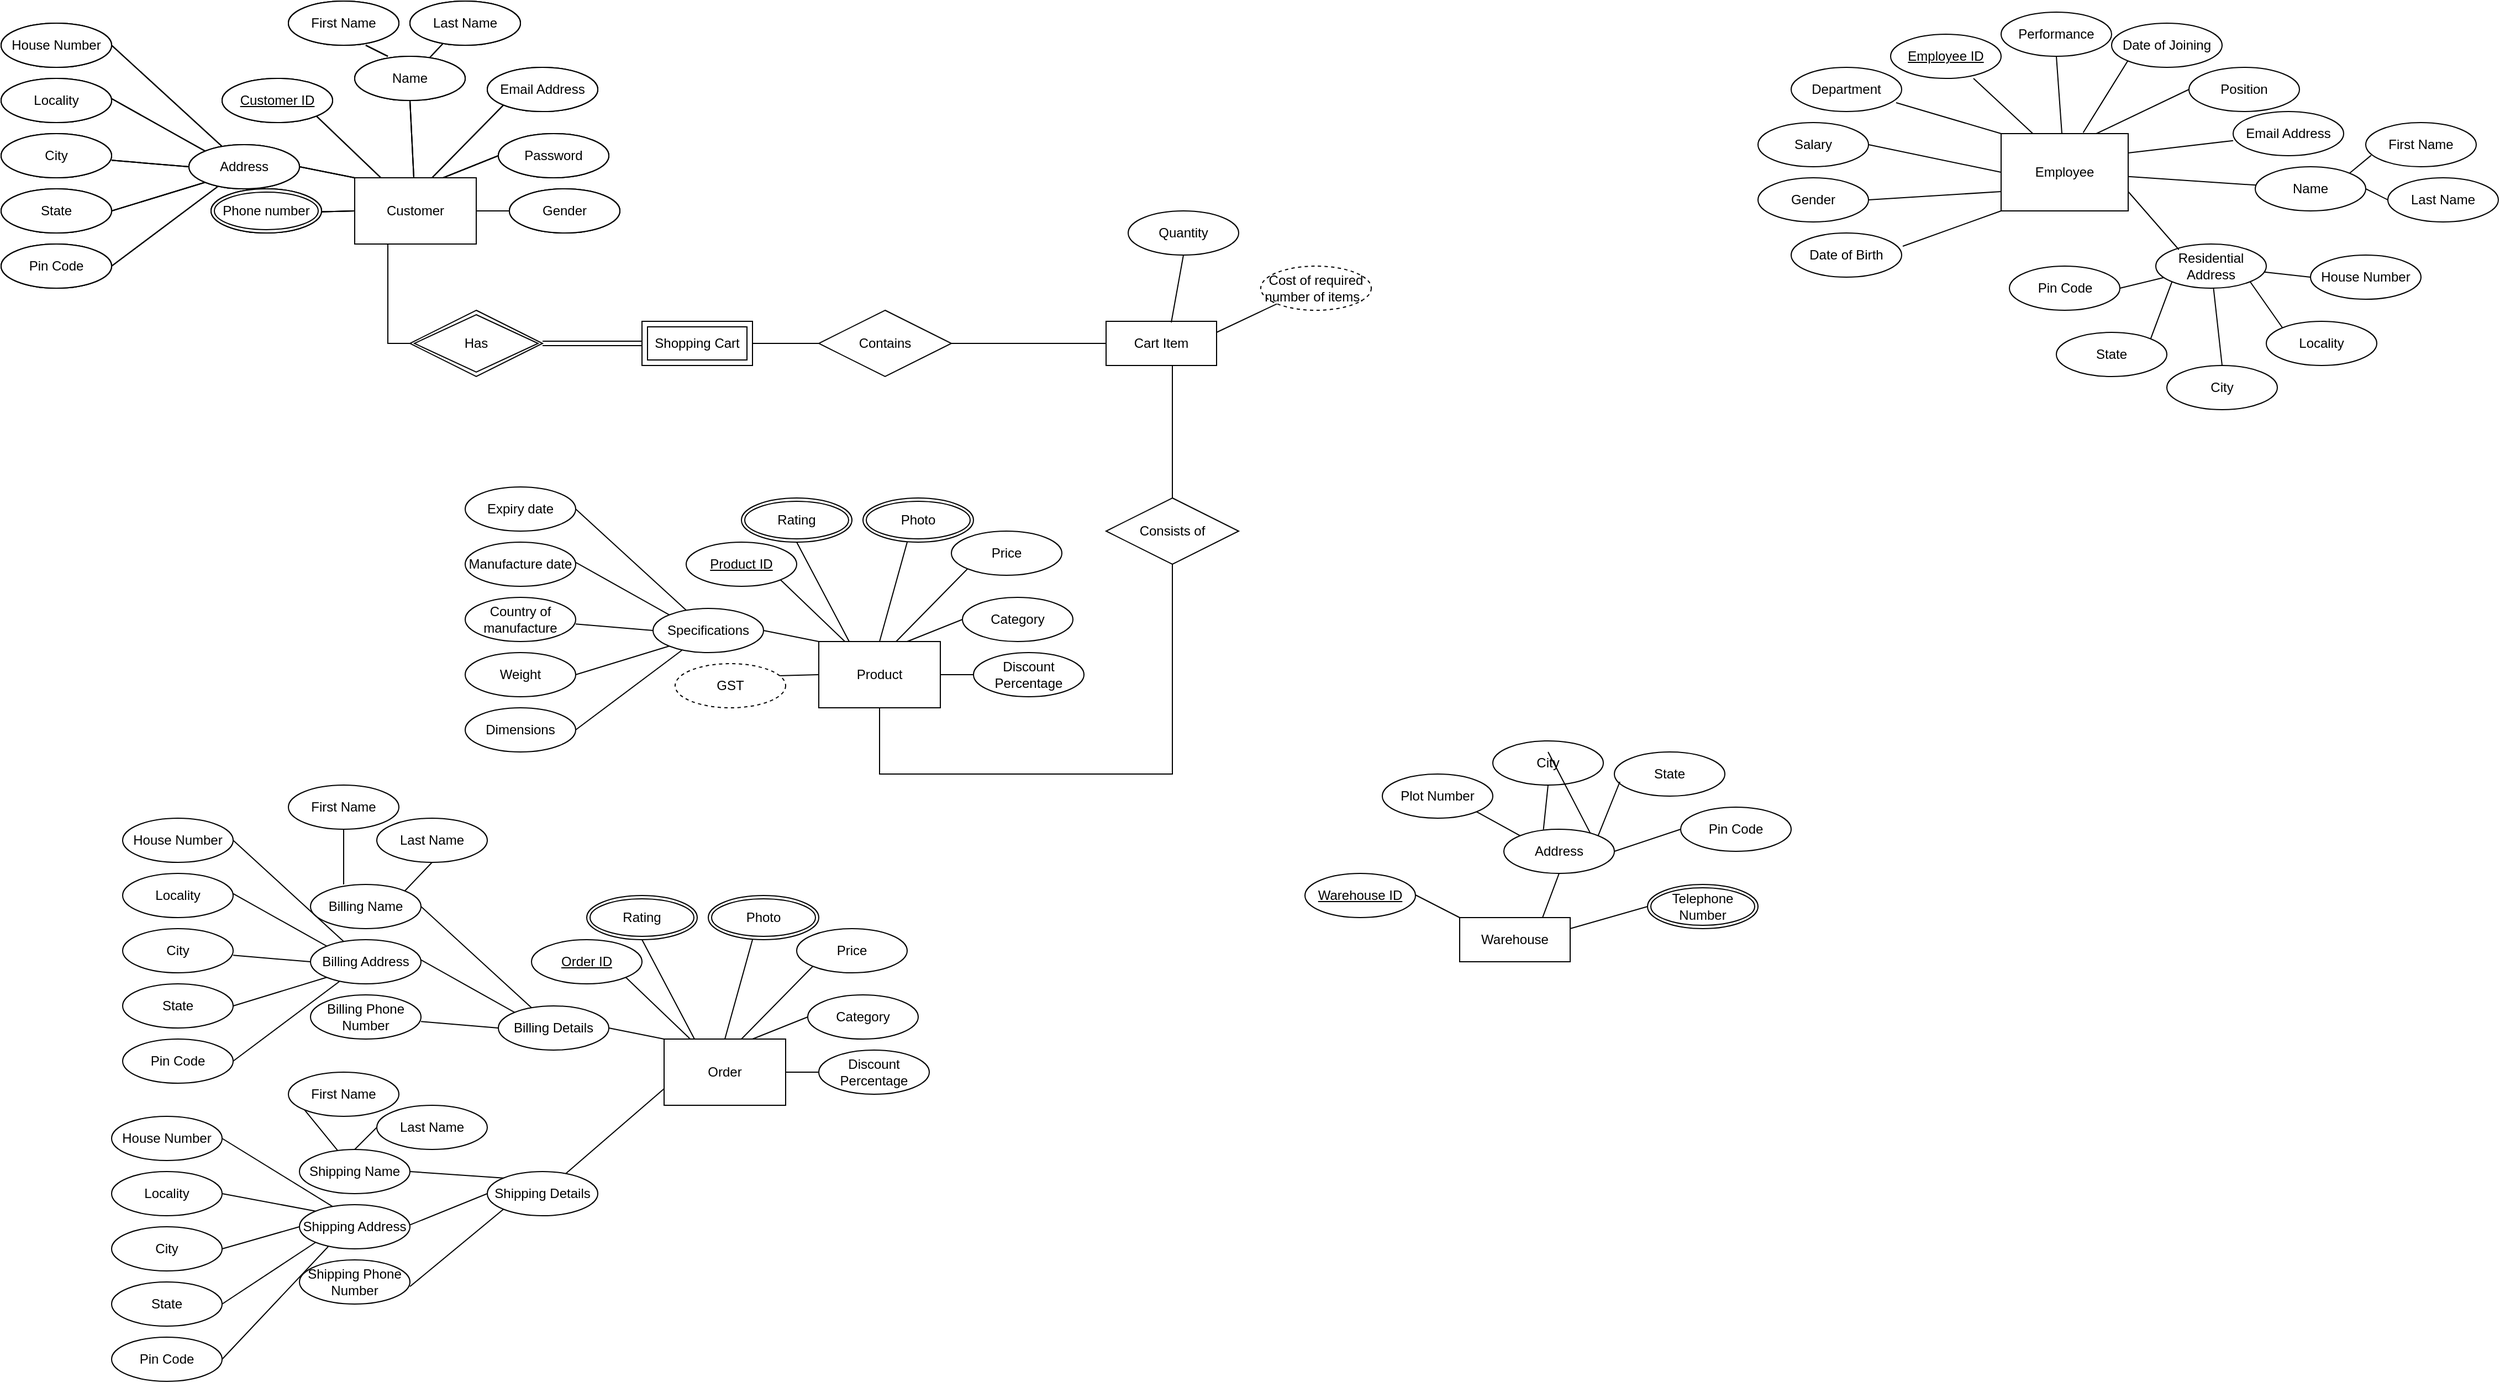 <mxfile>
    <diagram id="iqULjE4o9p0kMfshamyn" name="Page-1">
        <mxGraphModel dx="1002" dy="771" grid="1" gridSize="10" guides="1" tooltips="1" connect="1" arrows="1" fold="1" page="1" pageScale="1" pageWidth="2400" pageHeight="1600" math="0" shadow="0">
            <root>
                <mxCell id="0"/>
                <mxCell id="1" parent="0"/>
                <mxCell id="rCRO5mDwt1Ey6ZGiLpo1-23" value="" style="group" parent="1" vertex="1" connectable="0">
                    <mxGeometry x="10" y="20" width="560" height="260" as="geometry"/>
                </mxCell>
                <mxCell id="tvMCfg9BwbrJC1F9YZ1s-1" value="Customer" style="whiteSpace=wrap;html=1;align=center;" parent="rCRO5mDwt1Ey6ZGiLpo1-23" vertex="1">
                    <mxGeometry x="320" y="160" width="110" height="60" as="geometry"/>
                </mxCell>
                <mxCell id="tvMCfg9BwbrJC1F9YZ1s-2" value="&lt;u&gt;Customer ID&lt;/u&gt;" style="ellipse;whiteSpace=wrap;html=1;align=center;" parent="rCRO5mDwt1Ey6ZGiLpo1-23" vertex="1">
                    <mxGeometry x="200" y="70" width="100" height="40" as="geometry"/>
                </mxCell>
                <mxCell id="tvMCfg9BwbrJC1F9YZ1s-8" value="Gender" style="ellipse;whiteSpace=wrap;html=1;align=center;" parent="rCRO5mDwt1Ey6ZGiLpo1-23" vertex="1">
                    <mxGeometry x="460" y="170" width="100" height="40" as="geometry"/>
                </mxCell>
                <mxCell id="tvMCfg9BwbrJC1F9YZ1s-9" value="Name" style="ellipse;whiteSpace=wrap;html=1;align=center;" parent="rCRO5mDwt1Ey6ZGiLpo1-23" vertex="1">
                    <mxGeometry x="320" y="50" width="100" height="40" as="geometry"/>
                </mxCell>
                <mxCell id="tvMCfg9BwbrJC1F9YZ1s-10" value="Email Address" style="ellipse;whiteSpace=wrap;html=1;align=center;" parent="rCRO5mDwt1Ey6ZGiLpo1-23" vertex="1">
                    <mxGeometry x="440" y="60" width="100" height="40" as="geometry"/>
                </mxCell>
                <mxCell id="tvMCfg9BwbrJC1F9YZ1s-11" value="Password" style="ellipse;whiteSpace=wrap;html=1;align=center;" parent="rCRO5mDwt1Ey6ZGiLpo1-23" vertex="1">
                    <mxGeometry x="450" y="120" width="100" height="40" as="geometry"/>
                </mxCell>
                <mxCell id="tvMCfg9BwbrJC1F9YZ1s-12" value="Address" style="ellipse;whiteSpace=wrap;html=1;align=center;" parent="rCRO5mDwt1Ey6ZGiLpo1-23" vertex="1">
                    <mxGeometry x="170" y="130" width="100" height="40" as="geometry"/>
                </mxCell>
                <mxCell id="rCRO5mDwt1Ey6ZGiLpo1-1" value="" style="endArrow=none;html=1;rounded=0;" parent="rCRO5mDwt1Ey6ZGiLpo1-23" source="tvMCfg9BwbrJC1F9YZ1s-1" edge="1">
                    <mxGeometry relative="1" as="geometry">
                        <mxPoint x="370" as="sourcePoint"/>
                        <mxPoint x="370" y="90" as="targetPoint"/>
                    </mxGeometry>
                </mxCell>
                <mxCell id="rCRO5mDwt1Ey6ZGiLpo1-2" value="" style="endArrow=none;html=1;rounded=0;entryX=0;entryY=1;entryDx=0;entryDy=0;" parent="rCRO5mDwt1Ey6ZGiLpo1-23" target="tvMCfg9BwbrJC1F9YZ1s-10" edge="1">
                    <mxGeometry relative="1" as="geometry">
                        <mxPoint x="390" y="160" as="sourcePoint"/>
                        <mxPoint x="380" y="100" as="targetPoint"/>
                    </mxGeometry>
                </mxCell>
                <mxCell id="rCRO5mDwt1Ey6ZGiLpo1-3" value="" style="endArrow=none;html=1;rounded=0;entryX=0;entryY=0.5;entryDx=0;entryDy=0;" parent="rCRO5mDwt1Ey6ZGiLpo1-23" target="tvMCfg9BwbrJC1F9YZ1s-11" edge="1">
                    <mxGeometry relative="1" as="geometry">
                        <mxPoint x="400" y="160" as="sourcePoint"/>
                        <mxPoint x="390" y="110" as="targetPoint"/>
                    </mxGeometry>
                </mxCell>
                <mxCell id="rCRO5mDwt1Ey6ZGiLpo1-4" value="" style="endArrow=none;html=1;rounded=0;entryX=0;entryY=0.5;entryDx=0;entryDy=0;exitX=1;exitY=0.5;exitDx=0;exitDy=0;" parent="rCRO5mDwt1Ey6ZGiLpo1-23" source="tvMCfg9BwbrJC1F9YZ1s-1" target="tvMCfg9BwbrJC1F9YZ1s-8" edge="1">
                    <mxGeometry relative="1" as="geometry">
                        <mxPoint x="430" y="190" as="sourcePoint"/>
                        <mxPoint x="400" y="120" as="targetPoint"/>
                    </mxGeometry>
                </mxCell>
                <mxCell id="rCRO5mDwt1Ey6ZGiLpo1-5" value="" style="endArrow=none;html=1;rounded=0;entryX=1;entryY=1;entryDx=0;entryDy=0;" parent="rCRO5mDwt1Ey6ZGiLpo1-23" source="tvMCfg9BwbrJC1F9YZ1s-1" target="tvMCfg9BwbrJC1F9YZ1s-2" edge="1">
                    <mxGeometry relative="1" as="geometry">
                        <mxPoint x="410" y="200" as="sourcePoint"/>
                        <mxPoint x="410" y="130" as="targetPoint"/>
                    </mxGeometry>
                </mxCell>
                <mxCell id="rCRO5mDwt1Ey6ZGiLpo1-6" value="" style="endArrow=none;html=1;rounded=0;entryX=1;entryY=0.5;entryDx=0;entryDy=0;" parent="rCRO5mDwt1Ey6ZGiLpo1-23" target="tvMCfg9BwbrJC1F9YZ1s-12" edge="1">
                    <mxGeometry relative="1" as="geometry">
                        <mxPoint x="320" y="160" as="sourcePoint"/>
                        <mxPoint x="420" y="140" as="targetPoint"/>
                    </mxGeometry>
                </mxCell>
                <mxCell id="rCRO5mDwt1Ey6ZGiLpo1-7" value="" style="endArrow=none;html=1;rounded=0;entryX=0.93;entryY=0.275;entryDx=0;entryDy=0;entryPerimeter=0;exitX=0;exitY=0.5;exitDx=0;exitDy=0;" parent="rCRO5mDwt1Ey6ZGiLpo1-23" source="tvMCfg9BwbrJC1F9YZ1s-1" edge="1">
                    <mxGeometry relative="1" as="geometry">
                        <mxPoint x="430" y="220" as="sourcePoint"/>
                        <mxPoint x="283" y="191" as="targetPoint"/>
                    </mxGeometry>
                </mxCell>
                <mxCell id="rCRO5mDwt1Ey6ZGiLpo1-8" value="First Name" style="ellipse;whiteSpace=wrap;html=1;align=center;" parent="rCRO5mDwt1Ey6ZGiLpo1-23" vertex="1">
                    <mxGeometry x="260" width="100" height="40" as="geometry"/>
                </mxCell>
                <mxCell id="rCRO5mDwt1Ey6ZGiLpo1-9" value="Last Name" style="ellipse;whiteSpace=wrap;html=1;align=center;" parent="rCRO5mDwt1Ey6ZGiLpo1-23" vertex="1">
                    <mxGeometry x="370" width="100" height="40" as="geometry"/>
                </mxCell>
                <mxCell id="rCRO5mDwt1Ey6ZGiLpo1-10" value="House Number" style="ellipse;whiteSpace=wrap;html=1;align=center;" parent="rCRO5mDwt1Ey6ZGiLpo1-23" vertex="1">
                    <mxGeometry y="20" width="100" height="40" as="geometry"/>
                </mxCell>
                <mxCell id="rCRO5mDwt1Ey6ZGiLpo1-11" value="Locality" style="ellipse;whiteSpace=wrap;html=1;align=center;" parent="rCRO5mDwt1Ey6ZGiLpo1-23" vertex="1">
                    <mxGeometry y="70" width="100" height="40" as="geometry"/>
                </mxCell>
                <mxCell id="rCRO5mDwt1Ey6ZGiLpo1-12" value="City" style="ellipse;whiteSpace=wrap;html=1;align=center;" parent="rCRO5mDwt1Ey6ZGiLpo1-23" vertex="1">
                    <mxGeometry y="120" width="100" height="40" as="geometry"/>
                </mxCell>
                <mxCell id="rCRO5mDwt1Ey6ZGiLpo1-13" value="State" style="ellipse;whiteSpace=wrap;html=1;align=center;" parent="rCRO5mDwt1Ey6ZGiLpo1-23" vertex="1">
                    <mxGeometry y="170" width="100" height="40" as="geometry"/>
                </mxCell>
                <mxCell id="rCRO5mDwt1Ey6ZGiLpo1-14" value="Pin Code" style="ellipse;whiteSpace=wrap;html=1;align=center;" parent="rCRO5mDwt1Ey6ZGiLpo1-23" vertex="1">
                    <mxGeometry y="220" width="100" height="40" as="geometry"/>
                </mxCell>
                <mxCell id="rCRO5mDwt1Ey6ZGiLpo1-16" value="" style="endArrow=none;html=1;rounded=0;exitX=1;exitY=0.5;exitDx=0;exitDy=0;" parent="rCRO5mDwt1Ey6ZGiLpo1-23" source="rCRO5mDwt1Ey6ZGiLpo1-10" target="tvMCfg9BwbrJC1F9YZ1s-12" edge="1">
                    <mxGeometry relative="1" as="geometry">
                        <mxPoint x="110" y="50" as="sourcePoint"/>
                        <mxPoint x="270" y="50" as="targetPoint"/>
                    </mxGeometry>
                </mxCell>
                <mxCell id="rCRO5mDwt1Ey6ZGiLpo1-17" value="" style="endArrow=none;html=1;rounded=0;exitX=1;exitY=0.5;exitDx=0;exitDy=0;entryX=0;entryY=0;entryDx=0;entryDy=0;" parent="rCRO5mDwt1Ey6ZGiLpo1-23" target="tvMCfg9BwbrJC1F9YZ1s-12" edge="1">
                    <mxGeometry relative="1" as="geometry">
                        <mxPoint x="100" y="88.33" as="sourcePoint"/>
                        <mxPoint x="200.003" y="179.999" as="targetPoint"/>
                    </mxGeometry>
                </mxCell>
                <mxCell id="rCRO5mDwt1Ey6ZGiLpo1-18" value="" style="endArrow=none;html=1;rounded=0;exitX=1;exitY=0.5;exitDx=0;exitDy=0;entryX=0;entryY=0.5;entryDx=0;entryDy=0;" parent="rCRO5mDwt1Ey6ZGiLpo1-23" target="tvMCfg9BwbrJC1F9YZ1s-12" edge="1">
                    <mxGeometry relative="1" as="geometry">
                        <mxPoint x="100" y="144.17" as="sourcePoint"/>
                        <mxPoint x="200.003" y="235.839" as="targetPoint"/>
                    </mxGeometry>
                </mxCell>
                <mxCell id="rCRO5mDwt1Ey6ZGiLpo1-19" value="" style="endArrow=none;html=1;rounded=0;exitX=0;exitY=1;exitDx=0;exitDy=0;entryX=1;entryY=0.5;entryDx=0;entryDy=0;" parent="rCRO5mDwt1Ey6ZGiLpo1-23" source="tvMCfg9BwbrJC1F9YZ1s-12" target="rCRO5mDwt1Ey6ZGiLpo1-13" edge="1">
                    <mxGeometry relative="1" as="geometry">
                        <mxPoint x="130" y="70" as="sourcePoint"/>
                        <mxPoint x="230.003" y="161.669" as="targetPoint"/>
                    </mxGeometry>
                </mxCell>
                <mxCell id="rCRO5mDwt1Ey6ZGiLpo1-20" value="" style="endArrow=none;html=1;rounded=0;exitX=1;exitY=0.5;exitDx=0;exitDy=0;entryX=0.26;entryY=0.95;entryDx=0;entryDy=0;entryPerimeter=0;" parent="rCRO5mDwt1Ey6ZGiLpo1-23" source="rCRO5mDwt1Ey6ZGiLpo1-14" target="tvMCfg9BwbrJC1F9YZ1s-12" edge="1">
                    <mxGeometry relative="1" as="geometry">
                        <mxPoint x="140" y="80" as="sourcePoint"/>
                        <mxPoint x="200" y="160" as="targetPoint"/>
                    </mxGeometry>
                </mxCell>
                <mxCell id="rCRO5mDwt1Ey6ZGiLpo1-21" value="" style="endArrow=none;html=1;rounded=0;exitX=1;exitY=0.5;exitDx=0;exitDy=0;" parent="rCRO5mDwt1Ey6ZGiLpo1-23" edge="1">
                    <mxGeometry relative="1" as="geometry">
                        <mxPoint x="330" y="40" as="sourcePoint"/>
                        <mxPoint x="350" y="50" as="targetPoint"/>
                    </mxGeometry>
                </mxCell>
                <mxCell id="rCRO5mDwt1Ey6ZGiLpo1-22" value="" style="endArrow=none;html=1;rounded=0;exitX=1;exitY=0.5;exitDx=0;exitDy=0;" parent="rCRO5mDwt1Ey6ZGiLpo1-23" target="tvMCfg9BwbrJC1F9YZ1s-9" edge="1">
                    <mxGeometry relative="1" as="geometry">
                        <mxPoint x="400" y="38.33" as="sourcePoint"/>
                        <mxPoint x="500.003" y="129.999" as="targetPoint"/>
                    </mxGeometry>
                </mxCell>
                <mxCell id="rCRO5mDwt1Ey6ZGiLpo1-31" value="" style="endArrow=none;html=1;rounded=0;entryX=0;entryY=0.5;entryDx=0;entryDy=0;" parent="rCRO5mDwt1Ey6ZGiLpo1-23" target="rCRO5mDwt1Ey6ZGiLpo1-29" edge="1">
                    <mxGeometry relative="1" as="geometry">
                        <mxPoint x="350" y="220" as="sourcePoint"/>
                        <mxPoint x="350" y="300" as="targetPoint"/>
                        <Array as="points">
                            <mxPoint x="350" y="310"/>
                        </Array>
                    </mxGeometry>
                </mxCell>
                <mxCell id="rCRO5mDwt1Ey6ZGiLpo1-103" value="Phone number" style="ellipse;shape=doubleEllipse;margin=3;whiteSpace=wrap;html=1;align=center;" parent="rCRO5mDwt1Ey6ZGiLpo1-23" vertex="1">
                    <mxGeometry x="190" y="170" width="100" height="40" as="geometry"/>
                </mxCell>
                <mxCell id="rCRO5mDwt1Ey6ZGiLpo1-105" value="" style="group" parent="rCRO5mDwt1Ey6ZGiLpo1-23" vertex="1" connectable="0">
                    <mxGeometry width="560" height="260" as="geometry"/>
                </mxCell>
                <mxCell id="rCRO5mDwt1Ey6ZGiLpo1-106" value="Customer" style="whiteSpace=wrap;html=1;align=center;" parent="rCRO5mDwt1Ey6ZGiLpo1-105" vertex="1">
                    <mxGeometry x="320" y="160" width="110" height="60" as="geometry"/>
                </mxCell>
                <mxCell id="rCRO5mDwt1Ey6ZGiLpo1-107" value="&lt;u&gt;Customer ID&lt;/u&gt;" style="ellipse;whiteSpace=wrap;html=1;align=center;" parent="rCRO5mDwt1Ey6ZGiLpo1-105" vertex="1">
                    <mxGeometry x="200" y="70" width="100" height="40" as="geometry"/>
                </mxCell>
                <mxCell id="rCRO5mDwt1Ey6ZGiLpo1-108" value="Gender" style="ellipse;whiteSpace=wrap;html=1;align=center;" parent="rCRO5mDwt1Ey6ZGiLpo1-105" vertex="1">
                    <mxGeometry x="460" y="170" width="100" height="40" as="geometry"/>
                </mxCell>
                <mxCell id="rCRO5mDwt1Ey6ZGiLpo1-109" value="Name" style="ellipse;whiteSpace=wrap;html=1;align=center;" parent="rCRO5mDwt1Ey6ZGiLpo1-105" vertex="1">
                    <mxGeometry x="320" y="50" width="100" height="40" as="geometry"/>
                </mxCell>
                <mxCell id="rCRO5mDwt1Ey6ZGiLpo1-110" value="Email Address" style="ellipse;whiteSpace=wrap;html=1;align=center;" parent="rCRO5mDwt1Ey6ZGiLpo1-105" vertex="1">
                    <mxGeometry x="440" y="60" width="100" height="40" as="geometry"/>
                </mxCell>
                <mxCell id="rCRO5mDwt1Ey6ZGiLpo1-111" value="Password" style="ellipse;whiteSpace=wrap;html=1;align=center;" parent="rCRO5mDwt1Ey6ZGiLpo1-105" vertex="1">
                    <mxGeometry x="450" y="120" width="100" height="40" as="geometry"/>
                </mxCell>
                <mxCell id="rCRO5mDwt1Ey6ZGiLpo1-112" value="Address" style="ellipse;whiteSpace=wrap;html=1;align=center;" parent="rCRO5mDwt1Ey6ZGiLpo1-105" vertex="1">
                    <mxGeometry x="170" y="130" width="100" height="40" as="geometry"/>
                </mxCell>
                <mxCell id="rCRO5mDwt1Ey6ZGiLpo1-113" value="" style="endArrow=none;html=1;rounded=0;" parent="rCRO5mDwt1Ey6ZGiLpo1-105" source="rCRO5mDwt1Ey6ZGiLpo1-106" edge="1">
                    <mxGeometry relative="1" as="geometry">
                        <mxPoint x="370" as="sourcePoint"/>
                        <mxPoint x="370" y="90" as="targetPoint"/>
                    </mxGeometry>
                </mxCell>
                <mxCell id="rCRO5mDwt1Ey6ZGiLpo1-114" value="" style="endArrow=none;html=1;rounded=0;entryX=0;entryY=1;entryDx=0;entryDy=0;" parent="rCRO5mDwt1Ey6ZGiLpo1-105" target="rCRO5mDwt1Ey6ZGiLpo1-110" edge="1">
                    <mxGeometry relative="1" as="geometry">
                        <mxPoint x="390" y="160" as="sourcePoint"/>
                        <mxPoint x="380" y="100" as="targetPoint"/>
                    </mxGeometry>
                </mxCell>
                <mxCell id="rCRO5mDwt1Ey6ZGiLpo1-115" value="" style="endArrow=none;html=1;rounded=0;entryX=0;entryY=0.5;entryDx=0;entryDy=0;" parent="rCRO5mDwt1Ey6ZGiLpo1-105" target="rCRO5mDwt1Ey6ZGiLpo1-111" edge="1">
                    <mxGeometry relative="1" as="geometry">
                        <mxPoint x="400" y="160" as="sourcePoint"/>
                        <mxPoint x="390" y="110" as="targetPoint"/>
                    </mxGeometry>
                </mxCell>
                <mxCell id="rCRO5mDwt1Ey6ZGiLpo1-116" value="" style="endArrow=none;html=1;rounded=0;entryX=0;entryY=0.5;entryDx=0;entryDy=0;exitX=1;exitY=0.5;exitDx=0;exitDy=0;" parent="rCRO5mDwt1Ey6ZGiLpo1-105" source="rCRO5mDwt1Ey6ZGiLpo1-106" target="rCRO5mDwt1Ey6ZGiLpo1-108" edge="1">
                    <mxGeometry relative="1" as="geometry">
                        <mxPoint x="430" y="190" as="sourcePoint"/>
                        <mxPoint x="400" y="120" as="targetPoint"/>
                    </mxGeometry>
                </mxCell>
                <mxCell id="rCRO5mDwt1Ey6ZGiLpo1-117" value="" style="endArrow=none;html=1;rounded=0;entryX=1;entryY=1;entryDx=0;entryDy=0;" parent="rCRO5mDwt1Ey6ZGiLpo1-105" source="rCRO5mDwt1Ey6ZGiLpo1-106" target="rCRO5mDwt1Ey6ZGiLpo1-107" edge="1">
                    <mxGeometry relative="1" as="geometry">
                        <mxPoint x="410" y="200" as="sourcePoint"/>
                        <mxPoint x="410" y="130" as="targetPoint"/>
                    </mxGeometry>
                </mxCell>
                <mxCell id="rCRO5mDwt1Ey6ZGiLpo1-118" value="" style="endArrow=none;html=1;rounded=0;entryX=1;entryY=0.5;entryDx=0;entryDy=0;" parent="rCRO5mDwt1Ey6ZGiLpo1-105" target="rCRO5mDwt1Ey6ZGiLpo1-112" edge="1">
                    <mxGeometry relative="1" as="geometry">
                        <mxPoint x="320" y="160" as="sourcePoint"/>
                        <mxPoint x="420" y="140" as="targetPoint"/>
                    </mxGeometry>
                </mxCell>
                <mxCell id="rCRO5mDwt1Ey6ZGiLpo1-119" value="" style="endArrow=none;html=1;rounded=0;entryX=0.93;entryY=0.275;entryDx=0;entryDy=0;entryPerimeter=0;exitX=0;exitY=0.5;exitDx=0;exitDy=0;" parent="rCRO5mDwt1Ey6ZGiLpo1-105" source="rCRO5mDwt1Ey6ZGiLpo1-106" edge="1">
                    <mxGeometry relative="1" as="geometry">
                        <mxPoint x="430" y="220" as="sourcePoint"/>
                        <mxPoint x="283" y="191" as="targetPoint"/>
                    </mxGeometry>
                </mxCell>
                <mxCell id="rCRO5mDwt1Ey6ZGiLpo1-120" value="First Name" style="ellipse;whiteSpace=wrap;html=1;align=center;" parent="rCRO5mDwt1Ey6ZGiLpo1-105" vertex="1">
                    <mxGeometry x="260" width="100" height="40" as="geometry"/>
                </mxCell>
                <mxCell id="rCRO5mDwt1Ey6ZGiLpo1-121" value="Last Name" style="ellipse;whiteSpace=wrap;html=1;align=center;" parent="rCRO5mDwt1Ey6ZGiLpo1-105" vertex="1">
                    <mxGeometry x="370" width="100" height="40" as="geometry"/>
                </mxCell>
                <mxCell id="rCRO5mDwt1Ey6ZGiLpo1-122" value="House Number" style="ellipse;whiteSpace=wrap;html=1;align=center;" parent="rCRO5mDwt1Ey6ZGiLpo1-105" vertex="1">
                    <mxGeometry y="20" width="100" height="40" as="geometry"/>
                </mxCell>
                <mxCell id="rCRO5mDwt1Ey6ZGiLpo1-123" value="Locality" style="ellipse;whiteSpace=wrap;html=1;align=center;" parent="rCRO5mDwt1Ey6ZGiLpo1-105" vertex="1">
                    <mxGeometry y="70" width="100" height="40" as="geometry"/>
                </mxCell>
                <mxCell id="rCRO5mDwt1Ey6ZGiLpo1-124" value="City" style="ellipse;whiteSpace=wrap;html=1;align=center;" parent="rCRO5mDwt1Ey6ZGiLpo1-105" vertex="1">
                    <mxGeometry y="120" width="100" height="40" as="geometry"/>
                </mxCell>
                <mxCell id="rCRO5mDwt1Ey6ZGiLpo1-125" value="State" style="ellipse;whiteSpace=wrap;html=1;align=center;" parent="rCRO5mDwt1Ey6ZGiLpo1-105" vertex="1">
                    <mxGeometry y="170" width="100" height="40" as="geometry"/>
                </mxCell>
                <mxCell id="rCRO5mDwt1Ey6ZGiLpo1-126" value="Pin Code" style="ellipse;whiteSpace=wrap;html=1;align=center;" parent="rCRO5mDwt1Ey6ZGiLpo1-105" vertex="1">
                    <mxGeometry y="220" width="100" height="40" as="geometry"/>
                </mxCell>
                <mxCell id="rCRO5mDwt1Ey6ZGiLpo1-127" value="" style="endArrow=none;html=1;rounded=0;exitX=1;exitY=0.5;exitDx=0;exitDy=0;" parent="rCRO5mDwt1Ey6ZGiLpo1-105" source="rCRO5mDwt1Ey6ZGiLpo1-122" target="rCRO5mDwt1Ey6ZGiLpo1-112" edge="1">
                    <mxGeometry relative="1" as="geometry">
                        <mxPoint x="110" y="50" as="sourcePoint"/>
                        <mxPoint x="270" y="50" as="targetPoint"/>
                    </mxGeometry>
                </mxCell>
                <mxCell id="rCRO5mDwt1Ey6ZGiLpo1-128" value="" style="endArrow=none;html=1;rounded=0;exitX=1;exitY=0.5;exitDx=0;exitDy=0;entryX=0;entryY=0;entryDx=0;entryDy=0;" parent="rCRO5mDwt1Ey6ZGiLpo1-105" target="rCRO5mDwt1Ey6ZGiLpo1-112" edge="1">
                    <mxGeometry relative="1" as="geometry">
                        <mxPoint x="100" y="88.33" as="sourcePoint"/>
                        <mxPoint x="200.003" y="179.999" as="targetPoint"/>
                    </mxGeometry>
                </mxCell>
                <mxCell id="rCRO5mDwt1Ey6ZGiLpo1-129" value="" style="endArrow=none;html=1;rounded=0;exitX=1;exitY=0.5;exitDx=0;exitDy=0;entryX=0;entryY=0.5;entryDx=0;entryDy=0;" parent="rCRO5mDwt1Ey6ZGiLpo1-105" target="rCRO5mDwt1Ey6ZGiLpo1-112" edge="1">
                    <mxGeometry relative="1" as="geometry">
                        <mxPoint x="100" y="144.17" as="sourcePoint"/>
                        <mxPoint x="200.003" y="235.839" as="targetPoint"/>
                    </mxGeometry>
                </mxCell>
                <mxCell id="rCRO5mDwt1Ey6ZGiLpo1-130" value="" style="endArrow=none;html=1;rounded=0;exitX=0;exitY=1;exitDx=0;exitDy=0;entryX=1;entryY=0.5;entryDx=0;entryDy=0;" parent="rCRO5mDwt1Ey6ZGiLpo1-105" source="rCRO5mDwt1Ey6ZGiLpo1-112" target="rCRO5mDwt1Ey6ZGiLpo1-125" edge="1">
                    <mxGeometry relative="1" as="geometry">
                        <mxPoint x="130" y="70" as="sourcePoint"/>
                        <mxPoint x="230.003" y="161.669" as="targetPoint"/>
                    </mxGeometry>
                </mxCell>
                <mxCell id="rCRO5mDwt1Ey6ZGiLpo1-131" value="" style="endArrow=none;html=1;rounded=0;exitX=1;exitY=0.5;exitDx=0;exitDy=0;entryX=0.26;entryY=0.95;entryDx=0;entryDy=0;entryPerimeter=0;" parent="rCRO5mDwt1Ey6ZGiLpo1-105" source="rCRO5mDwt1Ey6ZGiLpo1-126" target="rCRO5mDwt1Ey6ZGiLpo1-112" edge="1">
                    <mxGeometry relative="1" as="geometry">
                        <mxPoint x="140" y="80" as="sourcePoint"/>
                        <mxPoint x="200" y="160" as="targetPoint"/>
                    </mxGeometry>
                </mxCell>
                <mxCell id="rCRO5mDwt1Ey6ZGiLpo1-132" value="" style="endArrow=none;html=1;rounded=0;exitX=1;exitY=0.5;exitDx=0;exitDy=0;" parent="rCRO5mDwt1Ey6ZGiLpo1-105" edge="1">
                    <mxGeometry relative="1" as="geometry">
                        <mxPoint x="330" y="40" as="sourcePoint"/>
                        <mxPoint x="350" y="50" as="targetPoint"/>
                    </mxGeometry>
                </mxCell>
                <mxCell id="rCRO5mDwt1Ey6ZGiLpo1-133" value="" style="endArrow=none;html=1;rounded=0;exitX=1;exitY=0.5;exitDx=0;exitDy=0;" parent="rCRO5mDwt1Ey6ZGiLpo1-105" target="rCRO5mDwt1Ey6ZGiLpo1-109" edge="1">
                    <mxGeometry relative="1" as="geometry">
                        <mxPoint x="400" y="38.33" as="sourcePoint"/>
                        <mxPoint x="500.003" y="129.999" as="targetPoint"/>
                    </mxGeometry>
                </mxCell>
                <mxCell id="rCRO5mDwt1Ey6ZGiLpo1-134" value="" style="endArrow=none;html=1;rounded=0;entryX=0;entryY=0.5;entryDx=0;entryDy=0;" parent="rCRO5mDwt1Ey6ZGiLpo1-105" edge="1">
                    <mxGeometry relative="1" as="geometry">
                        <mxPoint x="350" y="220" as="sourcePoint"/>
                        <mxPoint x="350" y="300" as="targetPoint"/>
                        <Array as="points">
                            <mxPoint x="350" y="310"/>
                        </Array>
                    </mxGeometry>
                </mxCell>
                <mxCell id="rCRO5mDwt1Ey6ZGiLpo1-135" value="Phone number" style="ellipse;shape=doubleEllipse;margin=3;whiteSpace=wrap;html=1;align=center;" parent="rCRO5mDwt1Ey6ZGiLpo1-105" vertex="1">
                    <mxGeometry x="190" y="170" width="100" height="40" as="geometry"/>
                </mxCell>
                <mxCell id="rCRO5mDwt1Ey6ZGiLpo1-136" value="" style="group" parent="rCRO5mDwt1Ey6ZGiLpo1-105" vertex="1" connectable="0">
                    <mxGeometry width="560" height="260" as="geometry"/>
                </mxCell>
                <mxCell id="rCRO5mDwt1Ey6ZGiLpo1-137" value="Customer" style="whiteSpace=wrap;html=1;align=center;" parent="rCRO5mDwt1Ey6ZGiLpo1-136" vertex="1">
                    <mxGeometry x="320" y="160" width="110" height="60" as="geometry"/>
                </mxCell>
                <mxCell id="rCRO5mDwt1Ey6ZGiLpo1-138" value="&lt;u&gt;Customer ID&lt;/u&gt;" style="ellipse;whiteSpace=wrap;html=1;align=center;" parent="rCRO5mDwt1Ey6ZGiLpo1-136" vertex="1">
                    <mxGeometry x="200" y="70" width="100" height="40" as="geometry"/>
                </mxCell>
                <mxCell id="rCRO5mDwt1Ey6ZGiLpo1-139" value="Gender" style="ellipse;whiteSpace=wrap;html=1;align=center;" parent="rCRO5mDwt1Ey6ZGiLpo1-136" vertex="1">
                    <mxGeometry x="460" y="170" width="100" height="40" as="geometry"/>
                </mxCell>
                <mxCell id="rCRO5mDwt1Ey6ZGiLpo1-140" value="Name" style="ellipse;whiteSpace=wrap;html=1;align=center;" parent="rCRO5mDwt1Ey6ZGiLpo1-136" vertex="1">
                    <mxGeometry x="320" y="50" width="100" height="40" as="geometry"/>
                </mxCell>
                <mxCell id="rCRO5mDwt1Ey6ZGiLpo1-141" value="Email Address" style="ellipse;whiteSpace=wrap;html=1;align=center;" parent="rCRO5mDwt1Ey6ZGiLpo1-136" vertex="1">
                    <mxGeometry x="440" y="60" width="100" height="40" as="geometry"/>
                </mxCell>
                <mxCell id="rCRO5mDwt1Ey6ZGiLpo1-142" value="Password" style="ellipse;whiteSpace=wrap;html=1;align=center;" parent="rCRO5mDwt1Ey6ZGiLpo1-136" vertex="1">
                    <mxGeometry x="450" y="120" width="100" height="40" as="geometry"/>
                </mxCell>
                <mxCell id="rCRO5mDwt1Ey6ZGiLpo1-143" value="Address" style="ellipse;whiteSpace=wrap;html=1;align=center;" parent="rCRO5mDwt1Ey6ZGiLpo1-136" vertex="1">
                    <mxGeometry x="170" y="130" width="100" height="40" as="geometry"/>
                </mxCell>
                <mxCell id="rCRO5mDwt1Ey6ZGiLpo1-144" value="" style="endArrow=none;html=1;rounded=0;" parent="rCRO5mDwt1Ey6ZGiLpo1-136" source="rCRO5mDwt1Ey6ZGiLpo1-137" edge="1">
                    <mxGeometry relative="1" as="geometry">
                        <mxPoint x="370" as="sourcePoint"/>
                        <mxPoint x="370" y="90" as="targetPoint"/>
                    </mxGeometry>
                </mxCell>
                <mxCell id="rCRO5mDwt1Ey6ZGiLpo1-145" value="" style="endArrow=none;html=1;rounded=0;entryX=0;entryY=1;entryDx=0;entryDy=0;" parent="rCRO5mDwt1Ey6ZGiLpo1-136" target="rCRO5mDwt1Ey6ZGiLpo1-141" edge="1">
                    <mxGeometry relative="1" as="geometry">
                        <mxPoint x="390" y="160" as="sourcePoint"/>
                        <mxPoint x="380" y="100" as="targetPoint"/>
                    </mxGeometry>
                </mxCell>
                <mxCell id="rCRO5mDwt1Ey6ZGiLpo1-146" value="" style="endArrow=none;html=1;rounded=0;entryX=0;entryY=0.5;entryDx=0;entryDy=0;" parent="rCRO5mDwt1Ey6ZGiLpo1-136" target="rCRO5mDwt1Ey6ZGiLpo1-142" edge="1">
                    <mxGeometry relative="1" as="geometry">
                        <mxPoint x="400" y="160" as="sourcePoint"/>
                        <mxPoint x="390" y="110" as="targetPoint"/>
                    </mxGeometry>
                </mxCell>
                <mxCell id="rCRO5mDwt1Ey6ZGiLpo1-147" value="" style="endArrow=none;html=1;rounded=0;entryX=0;entryY=0.5;entryDx=0;entryDy=0;exitX=1;exitY=0.5;exitDx=0;exitDy=0;" parent="rCRO5mDwt1Ey6ZGiLpo1-136" source="rCRO5mDwt1Ey6ZGiLpo1-137" target="rCRO5mDwt1Ey6ZGiLpo1-139" edge="1">
                    <mxGeometry relative="1" as="geometry">
                        <mxPoint x="430" y="190" as="sourcePoint"/>
                        <mxPoint x="400" y="120" as="targetPoint"/>
                    </mxGeometry>
                </mxCell>
                <mxCell id="rCRO5mDwt1Ey6ZGiLpo1-148" value="" style="endArrow=none;html=1;rounded=0;entryX=1;entryY=1;entryDx=0;entryDy=0;" parent="rCRO5mDwt1Ey6ZGiLpo1-136" source="rCRO5mDwt1Ey6ZGiLpo1-137" target="rCRO5mDwt1Ey6ZGiLpo1-138" edge="1">
                    <mxGeometry relative="1" as="geometry">
                        <mxPoint x="410" y="200" as="sourcePoint"/>
                        <mxPoint x="410" y="130" as="targetPoint"/>
                    </mxGeometry>
                </mxCell>
                <mxCell id="rCRO5mDwt1Ey6ZGiLpo1-149" value="" style="endArrow=none;html=1;rounded=0;entryX=1;entryY=0.5;entryDx=0;entryDy=0;" parent="rCRO5mDwt1Ey6ZGiLpo1-136" target="rCRO5mDwt1Ey6ZGiLpo1-143" edge="1">
                    <mxGeometry relative="1" as="geometry">
                        <mxPoint x="320" y="160" as="sourcePoint"/>
                        <mxPoint x="420" y="140" as="targetPoint"/>
                    </mxGeometry>
                </mxCell>
                <mxCell id="rCRO5mDwt1Ey6ZGiLpo1-150" value="" style="endArrow=none;html=1;rounded=0;entryX=0.93;entryY=0.275;entryDx=0;entryDy=0;entryPerimeter=0;exitX=0;exitY=0.5;exitDx=0;exitDy=0;" parent="rCRO5mDwt1Ey6ZGiLpo1-136" source="rCRO5mDwt1Ey6ZGiLpo1-137" edge="1">
                    <mxGeometry relative="1" as="geometry">
                        <mxPoint x="430" y="220" as="sourcePoint"/>
                        <mxPoint x="283" y="191" as="targetPoint"/>
                    </mxGeometry>
                </mxCell>
                <mxCell id="rCRO5mDwt1Ey6ZGiLpo1-151" value="First Name" style="ellipse;whiteSpace=wrap;html=1;align=center;" parent="rCRO5mDwt1Ey6ZGiLpo1-136" vertex="1">
                    <mxGeometry x="260" width="100" height="40" as="geometry"/>
                </mxCell>
                <mxCell id="rCRO5mDwt1Ey6ZGiLpo1-152" value="Last Name" style="ellipse;whiteSpace=wrap;html=1;align=center;" parent="rCRO5mDwt1Ey6ZGiLpo1-136" vertex="1">
                    <mxGeometry x="370" width="100" height="40" as="geometry"/>
                </mxCell>
                <mxCell id="rCRO5mDwt1Ey6ZGiLpo1-153" value="House Number" style="ellipse;whiteSpace=wrap;html=1;align=center;" parent="rCRO5mDwt1Ey6ZGiLpo1-136" vertex="1">
                    <mxGeometry y="20" width="100" height="40" as="geometry"/>
                </mxCell>
                <mxCell id="rCRO5mDwt1Ey6ZGiLpo1-154" value="Locality" style="ellipse;whiteSpace=wrap;html=1;align=center;" parent="rCRO5mDwt1Ey6ZGiLpo1-136" vertex="1">
                    <mxGeometry y="70" width="100" height="40" as="geometry"/>
                </mxCell>
                <mxCell id="rCRO5mDwt1Ey6ZGiLpo1-155" value="City" style="ellipse;whiteSpace=wrap;html=1;align=center;" parent="rCRO5mDwt1Ey6ZGiLpo1-136" vertex="1">
                    <mxGeometry y="120" width="100" height="40" as="geometry"/>
                </mxCell>
                <mxCell id="rCRO5mDwt1Ey6ZGiLpo1-156" value="State" style="ellipse;whiteSpace=wrap;html=1;align=center;" parent="rCRO5mDwt1Ey6ZGiLpo1-136" vertex="1">
                    <mxGeometry y="170" width="100" height="40" as="geometry"/>
                </mxCell>
                <mxCell id="rCRO5mDwt1Ey6ZGiLpo1-157" value="Pin Code" style="ellipse;whiteSpace=wrap;html=1;align=center;" parent="rCRO5mDwt1Ey6ZGiLpo1-136" vertex="1">
                    <mxGeometry y="220" width="100" height="40" as="geometry"/>
                </mxCell>
                <mxCell id="rCRO5mDwt1Ey6ZGiLpo1-158" value="" style="endArrow=none;html=1;rounded=0;exitX=1;exitY=0.5;exitDx=0;exitDy=0;" parent="rCRO5mDwt1Ey6ZGiLpo1-136" source="rCRO5mDwt1Ey6ZGiLpo1-153" target="rCRO5mDwt1Ey6ZGiLpo1-143" edge="1">
                    <mxGeometry relative="1" as="geometry">
                        <mxPoint x="110" y="50" as="sourcePoint"/>
                        <mxPoint x="270" y="50" as="targetPoint"/>
                    </mxGeometry>
                </mxCell>
                <mxCell id="rCRO5mDwt1Ey6ZGiLpo1-159" value="" style="endArrow=none;html=1;rounded=0;exitX=1;exitY=0.5;exitDx=0;exitDy=0;entryX=0;entryY=0;entryDx=0;entryDy=0;" parent="rCRO5mDwt1Ey6ZGiLpo1-136" target="rCRO5mDwt1Ey6ZGiLpo1-143" edge="1">
                    <mxGeometry relative="1" as="geometry">
                        <mxPoint x="100" y="88.33" as="sourcePoint"/>
                        <mxPoint x="200.003" y="179.999" as="targetPoint"/>
                    </mxGeometry>
                </mxCell>
                <mxCell id="rCRO5mDwt1Ey6ZGiLpo1-160" value="" style="endArrow=none;html=1;rounded=0;exitX=1;exitY=0.5;exitDx=0;exitDy=0;entryX=0;entryY=0.5;entryDx=0;entryDy=0;" parent="rCRO5mDwt1Ey6ZGiLpo1-136" target="rCRO5mDwt1Ey6ZGiLpo1-143" edge="1">
                    <mxGeometry relative="1" as="geometry">
                        <mxPoint x="100" y="144.17" as="sourcePoint"/>
                        <mxPoint x="200.003" y="235.839" as="targetPoint"/>
                    </mxGeometry>
                </mxCell>
                <mxCell id="rCRO5mDwt1Ey6ZGiLpo1-161" value="" style="endArrow=none;html=1;rounded=0;exitX=0;exitY=1;exitDx=0;exitDy=0;entryX=1;entryY=0.5;entryDx=0;entryDy=0;" parent="rCRO5mDwt1Ey6ZGiLpo1-136" source="rCRO5mDwt1Ey6ZGiLpo1-143" target="rCRO5mDwt1Ey6ZGiLpo1-156" edge="1">
                    <mxGeometry relative="1" as="geometry">
                        <mxPoint x="130" y="70" as="sourcePoint"/>
                        <mxPoint x="230.003" y="161.669" as="targetPoint"/>
                    </mxGeometry>
                </mxCell>
                <mxCell id="rCRO5mDwt1Ey6ZGiLpo1-162" value="" style="endArrow=none;html=1;rounded=0;exitX=1;exitY=0.5;exitDx=0;exitDy=0;entryX=0.26;entryY=0.95;entryDx=0;entryDy=0;entryPerimeter=0;" parent="rCRO5mDwt1Ey6ZGiLpo1-136" source="rCRO5mDwt1Ey6ZGiLpo1-157" target="rCRO5mDwt1Ey6ZGiLpo1-143" edge="1">
                    <mxGeometry relative="1" as="geometry">
                        <mxPoint x="140" y="80" as="sourcePoint"/>
                        <mxPoint x="200" y="160" as="targetPoint"/>
                    </mxGeometry>
                </mxCell>
                <mxCell id="rCRO5mDwt1Ey6ZGiLpo1-163" value="" style="endArrow=none;html=1;rounded=0;exitX=1;exitY=0.5;exitDx=0;exitDy=0;" parent="rCRO5mDwt1Ey6ZGiLpo1-136" edge="1">
                    <mxGeometry relative="1" as="geometry">
                        <mxPoint x="330" y="40" as="sourcePoint"/>
                        <mxPoint x="350" y="50" as="targetPoint"/>
                    </mxGeometry>
                </mxCell>
                <mxCell id="rCRO5mDwt1Ey6ZGiLpo1-164" value="" style="endArrow=none;html=1;rounded=0;exitX=1;exitY=0.5;exitDx=0;exitDy=0;" parent="rCRO5mDwt1Ey6ZGiLpo1-136" target="rCRO5mDwt1Ey6ZGiLpo1-140" edge="1">
                    <mxGeometry relative="1" as="geometry">
                        <mxPoint x="400" y="38.33" as="sourcePoint"/>
                        <mxPoint x="500.003" y="129.999" as="targetPoint"/>
                    </mxGeometry>
                </mxCell>
                <mxCell id="rCRO5mDwt1Ey6ZGiLpo1-165" value="" style="endArrow=none;html=1;rounded=0;entryX=0;entryY=0.5;entryDx=0;entryDy=0;" parent="rCRO5mDwt1Ey6ZGiLpo1-136" edge="1">
                    <mxGeometry relative="1" as="geometry">
                        <mxPoint x="350" y="220" as="sourcePoint"/>
                        <mxPoint x="350" y="300" as="targetPoint"/>
                        <Array as="points">
                            <mxPoint x="350" y="310"/>
                        </Array>
                    </mxGeometry>
                </mxCell>
                <mxCell id="rCRO5mDwt1Ey6ZGiLpo1-166" value="Phone number" style="ellipse;shape=doubleEllipse;margin=3;whiteSpace=wrap;html=1;align=center;" parent="rCRO5mDwt1Ey6ZGiLpo1-136" vertex="1">
                    <mxGeometry x="190" y="170" width="100" height="40" as="geometry"/>
                </mxCell>
                <mxCell id="rCRO5mDwt1Ey6ZGiLpo1-24" value="Shopping Cart" style="shape=ext;margin=3;double=1;whiteSpace=wrap;html=1;align=center;" parent="1" vertex="1">
                    <mxGeometry x="590" y="310" width="100" height="40" as="geometry"/>
                </mxCell>
                <mxCell id="rCRO5mDwt1Ey6ZGiLpo1-29" value="Has" style="shape=rhombus;double=1;perimeter=rhombusPerimeter;whiteSpace=wrap;html=1;align=center;rotation=0;" parent="1" vertex="1">
                    <mxGeometry x="380" y="300" width="120" height="60" as="geometry"/>
                </mxCell>
                <mxCell id="rCRO5mDwt1Ey6ZGiLpo1-33" value="" style="endArrow=none;html=1;rounded=0;shape=link;" parent="1" source="rCRO5mDwt1Ey6ZGiLpo1-29" edge="1">
                    <mxGeometry relative="1" as="geometry">
                        <mxPoint x="500" y="330" as="sourcePoint"/>
                        <mxPoint x="590" y="330" as="targetPoint"/>
                    </mxGeometry>
                </mxCell>
                <mxCell id="rCRO5mDwt1Ey6ZGiLpo1-37" value="Contains" style="shape=rhombus;perimeter=rhombusPerimeter;whiteSpace=wrap;html=1;align=center;" parent="1" vertex="1">
                    <mxGeometry x="750" y="300" width="120" height="60" as="geometry"/>
                </mxCell>
                <mxCell id="rCRO5mDwt1Ey6ZGiLpo1-39" value="" style="endArrow=none;html=1;rounded=0;" parent="1" edge="1">
                    <mxGeometry relative="1" as="geometry">
                        <mxPoint x="690" y="330" as="sourcePoint"/>
                        <mxPoint x="750" y="330" as="targetPoint"/>
                    </mxGeometry>
                </mxCell>
                <mxCell id="rCRO5mDwt1Ey6ZGiLpo1-40" value="" style="group" parent="1" vertex="1" connectable="0">
                    <mxGeometry x="430" y="440" width="560" height="260" as="geometry"/>
                </mxCell>
                <mxCell id="rCRO5mDwt1Ey6ZGiLpo1-41" value="Product" style="whiteSpace=wrap;html=1;align=center;" parent="rCRO5mDwt1Ey6ZGiLpo1-40" vertex="1">
                    <mxGeometry x="320" y="160" width="110" height="60" as="geometry"/>
                </mxCell>
                <mxCell id="rCRO5mDwt1Ey6ZGiLpo1-42" value="&lt;u&gt;Product ID&lt;/u&gt;" style="ellipse;whiteSpace=wrap;html=1;align=center;" parent="rCRO5mDwt1Ey6ZGiLpo1-40" vertex="1">
                    <mxGeometry x="200" y="70" width="100" height="40" as="geometry"/>
                </mxCell>
                <mxCell id="rCRO5mDwt1Ey6ZGiLpo1-44" value="Discount Percentage" style="ellipse;whiteSpace=wrap;html=1;align=center;" parent="rCRO5mDwt1Ey6ZGiLpo1-40" vertex="1">
                    <mxGeometry x="460" y="170" width="100" height="40" as="geometry"/>
                </mxCell>
                <mxCell id="rCRO5mDwt1Ey6ZGiLpo1-46" value="Price" style="ellipse;whiteSpace=wrap;html=1;align=center;" parent="rCRO5mDwt1Ey6ZGiLpo1-40" vertex="1">
                    <mxGeometry x="440" y="60" width="100" height="40" as="geometry"/>
                </mxCell>
                <mxCell id="rCRO5mDwt1Ey6ZGiLpo1-47" value="Category" style="ellipse;whiteSpace=wrap;html=1;align=center;" parent="rCRO5mDwt1Ey6ZGiLpo1-40" vertex="1">
                    <mxGeometry x="450" y="120" width="100" height="40" as="geometry"/>
                </mxCell>
                <mxCell id="rCRO5mDwt1Ey6ZGiLpo1-48" value="Specifications" style="ellipse;whiteSpace=wrap;html=1;align=center;" parent="rCRO5mDwt1Ey6ZGiLpo1-40" vertex="1">
                    <mxGeometry x="170" y="130" width="100" height="40" as="geometry"/>
                </mxCell>
                <mxCell id="rCRO5mDwt1Ey6ZGiLpo1-50" value="" style="endArrow=none;html=1;rounded=0;entryX=0;entryY=1;entryDx=0;entryDy=0;" parent="rCRO5mDwt1Ey6ZGiLpo1-40" target="rCRO5mDwt1Ey6ZGiLpo1-46" edge="1">
                    <mxGeometry relative="1" as="geometry">
                        <mxPoint x="390" y="160" as="sourcePoint"/>
                        <mxPoint x="380" y="100" as="targetPoint"/>
                    </mxGeometry>
                </mxCell>
                <mxCell id="rCRO5mDwt1Ey6ZGiLpo1-51" value="" style="endArrow=none;html=1;rounded=0;entryX=0;entryY=0.5;entryDx=0;entryDy=0;" parent="rCRO5mDwt1Ey6ZGiLpo1-40" target="rCRO5mDwt1Ey6ZGiLpo1-47" edge="1">
                    <mxGeometry relative="1" as="geometry">
                        <mxPoint x="400" y="160" as="sourcePoint"/>
                        <mxPoint x="390" y="110" as="targetPoint"/>
                    </mxGeometry>
                </mxCell>
                <mxCell id="rCRO5mDwt1Ey6ZGiLpo1-52" value="" style="endArrow=none;html=1;rounded=0;entryX=0;entryY=0.5;entryDx=0;entryDy=0;exitX=1;exitY=0.5;exitDx=0;exitDy=0;" parent="rCRO5mDwt1Ey6ZGiLpo1-40" source="rCRO5mDwt1Ey6ZGiLpo1-41" target="rCRO5mDwt1Ey6ZGiLpo1-44" edge="1">
                    <mxGeometry relative="1" as="geometry">
                        <mxPoint x="430" y="190" as="sourcePoint"/>
                        <mxPoint x="400" y="120" as="targetPoint"/>
                    </mxGeometry>
                </mxCell>
                <mxCell id="rCRO5mDwt1Ey6ZGiLpo1-53" value="" style="endArrow=none;html=1;rounded=0;entryX=1;entryY=1;entryDx=0;entryDy=0;" parent="rCRO5mDwt1Ey6ZGiLpo1-40" source="rCRO5mDwt1Ey6ZGiLpo1-41" target="rCRO5mDwt1Ey6ZGiLpo1-42" edge="1">
                    <mxGeometry relative="1" as="geometry">
                        <mxPoint x="410" y="200" as="sourcePoint"/>
                        <mxPoint x="410" y="130" as="targetPoint"/>
                    </mxGeometry>
                </mxCell>
                <mxCell id="rCRO5mDwt1Ey6ZGiLpo1-54" value="" style="endArrow=none;html=1;rounded=0;entryX=1;entryY=0.5;entryDx=0;entryDy=0;" parent="rCRO5mDwt1Ey6ZGiLpo1-40" target="rCRO5mDwt1Ey6ZGiLpo1-48" edge="1">
                    <mxGeometry relative="1" as="geometry">
                        <mxPoint x="320" y="160" as="sourcePoint"/>
                        <mxPoint x="420" y="140" as="targetPoint"/>
                    </mxGeometry>
                </mxCell>
                <mxCell id="rCRO5mDwt1Ey6ZGiLpo1-55" value="" style="endArrow=none;html=1;rounded=0;entryX=0.93;entryY=0.275;entryDx=0;entryDy=0;entryPerimeter=0;exitX=0;exitY=0.5;exitDx=0;exitDy=0;" parent="rCRO5mDwt1Ey6ZGiLpo1-40" source="rCRO5mDwt1Ey6ZGiLpo1-41" edge="1">
                    <mxGeometry relative="1" as="geometry">
                        <mxPoint x="430" y="220" as="sourcePoint"/>
                        <mxPoint x="283" y="191" as="targetPoint"/>
                    </mxGeometry>
                </mxCell>
                <mxCell id="rCRO5mDwt1Ey6ZGiLpo1-57" value="Photo" style="ellipse;shape=doubleEllipse;margin=3;whiteSpace=wrap;html=1;align=center;fontFamily=Helvetica;fontSize=12;fontColor=rgb(0, 0, 0);strokeColor=rgb(0, 0, 0);fillColor=rgb(255, 255, 255);" parent="rCRO5mDwt1Ey6ZGiLpo1-40" vertex="1">
                    <mxGeometry x="360" y="30" width="100" height="40" as="geometry"/>
                </mxCell>
                <mxCell id="rCRO5mDwt1Ey6ZGiLpo1-58" value="Expiry date" style="ellipse;whiteSpace=wrap;html=1;align=center;" parent="rCRO5mDwt1Ey6ZGiLpo1-40" vertex="1">
                    <mxGeometry y="20" width="100" height="40" as="geometry"/>
                </mxCell>
                <mxCell id="rCRO5mDwt1Ey6ZGiLpo1-59" value="Manufacture date" style="ellipse;whiteSpace=wrap;html=1;align=center;" parent="rCRO5mDwt1Ey6ZGiLpo1-40" vertex="1">
                    <mxGeometry y="70" width="100" height="40" as="geometry"/>
                </mxCell>
                <mxCell id="rCRO5mDwt1Ey6ZGiLpo1-60" value="Country of manufacture" style="ellipse;whiteSpace=wrap;html=1;align=center;" parent="rCRO5mDwt1Ey6ZGiLpo1-40" vertex="1">
                    <mxGeometry y="120" width="100" height="40" as="geometry"/>
                </mxCell>
                <mxCell id="rCRO5mDwt1Ey6ZGiLpo1-61" value="Weight" style="ellipse;whiteSpace=wrap;html=1;align=center;" parent="rCRO5mDwt1Ey6ZGiLpo1-40" vertex="1">
                    <mxGeometry y="170" width="100" height="40" as="geometry"/>
                </mxCell>
                <mxCell id="rCRO5mDwt1Ey6ZGiLpo1-62" value="Dimensions" style="ellipse;whiteSpace=wrap;html=1;align=center;" parent="rCRO5mDwt1Ey6ZGiLpo1-40" vertex="1">
                    <mxGeometry y="220" width="100" height="40" as="geometry"/>
                </mxCell>
                <mxCell id="rCRO5mDwt1Ey6ZGiLpo1-63" value="" style="endArrow=none;html=1;rounded=0;exitX=1;exitY=0.5;exitDx=0;exitDy=0;" parent="rCRO5mDwt1Ey6ZGiLpo1-40" source="rCRO5mDwt1Ey6ZGiLpo1-58" target="rCRO5mDwt1Ey6ZGiLpo1-48" edge="1">
                    <mxGeometry relative="1" as="geometry">
                        <mxPoint x="110" y="50" as="sourcePoint"/>
                        <mxPoint x="270" y="50" as="targetPoint"/>
                    </mxGeometry>
                </mxCell>
                <mxCell id="rCRO5mDwt1Ey6ZGiLpo1-64" value="" style="endArrow=none;html=1;rounded=0;exitX=1;exitY=0.5;exitDx=0;exitDy=0;entryX=0;entryY=0;entryDx=0;entryDy=0;" parent="rCRO5mDwt1Ey6ZGiLpo1-40" target="rCRO5mDwt1Ey6ZGiLpo1-48" edge="1">
                    <mxGeometry relative="1" as="geometry">
                        <mxPoint x="100" y="88.33" as="sourcePoint"/>
                        <mxPoint x="200.003" y="179.999" as="targetPoint"/>
                    </mxGeometry>
                </mxCell>
                <mxCell id="rCRO5mDwt1Ey6ZGiLpo1-65" value="" style="endArrow=none;html=1;rounded=0;exitX=1;exitY=0.5;exitDx=0;exitDy=0;entryX=0;entryY=0.5;entryDx=0;entryDy=0;" parent="rCRO5mDwt1Ey6ZGiLpo1-40" target="rCRO5mDwt1Ey6ZGiLpo1-48" edge="1">
                    <mxGeometry relative="1" as="geometry">
                        <mxPoint x="100" y="144.17" as="sourcePoint"/>
                        <mxPoint x="200.003" y="235.839" as="targetPoint"/>
                    </mxGeometry>
                </mxCell>
                <mxCell id="rCRO5mDwt1Ey6ZGiLpo1-66" value="" style="endArrow=none;html=1;rounded=0;exitX=0;exitY=1;exitDx=0;exitDy=0;entryX=1;entryY=0.5;entryDx=0;entryDy=0;" parent="rCRO5mDwt1Ey6ZGiLpo1-40" source="rCRO5mDwt1Ey6ZGiLpo1-48" target="rCRO5mDwt1Ey6ZGiLpo1-61" edge="1">
                    <mxGeometry relative="1" as="geometry">
                        <mxPoint x="130" y="70" as="sourcePoint"/>
                        <mxPoint x="230.003" y="161.669" as="targetPoint"/>
                    </mxGeometry>
                </mxCell>
                <mxCell id="rCRO5mDwt1Ey6ZGiLpo1-67" value="" style="endArrow=none;html=1;rounded=0;exitX=1;exitY=0.5;exitDx=0;exitDy=0;entryX=0.26;entryY=0.95;entryDx=0;entryDy=0;entryPerimeter=0;" parent="rCRO5mDwt1Ey6ZGiLpo1-40" source="rCRO5mDwt1Ey6ZGiLpo1-62" target="rCRO5mDwt1Ey6ZGiLpo1-48" edge="1">
                    <mxGeometry relative="1" as="geometry">
                        <mxPoint x="140" y="80" as="sourcePoint"/>
                        <mxPoint x="200" y="160" as="targetPoint"/>
                    </mxGeometry>
                </mxCell>
                <mxCell id="rCRO5mDwt1Ey6ZGiLpo1-68" value="" style="endArrow=none;html=1;rounded=0;exitX=0.5;exitY=1;exitDx=0;exitDy=0;entryX=0.25;entryY=0;entryDx=0;entryDy=0;" parent="rCRO5mDwt1Ey6ZGiLpo1-40" source="rCRO5mDwt1Ey6ZGiLpo1-104" target="rCRO5mDwt1Ey6ZGiLpo1-41" edge="1">
                    <mxGeometry relative="1" as="geometry">
                        <mxPoint x="330" y="40" as="sourcePoint"/>
                        <mxPoint x="350" y="50" as="targetPoint"/>
                    </mxGeometry>
                </mxCell>
                <mxCell id="rCRO5mDwt1Ey6ZGiLpo1-69" value="" style="endArrow=none;html=1;rounded=0;entryX=0.5;entryY=0;entryDx=0;entryDy=0;" parent="rCRO5mDwt1Ey6ZGiLpo1-40" target="rCRO5mDwt1Ey6ZGiLpo1-41" edge="1">
                    <mxGeometry relative="1" as="geometry">
                        <mxPoint x="400" y="70" as="sourcePoint"/>
                        <mxPoint x="388.05" y="51.349" as="targetPoint"/>
                    </mxGeometry>
                </mxCell>
                <mxCell id="rCRO5mDwt1Ey6ZGiLpo1-71" value="GST" style="ellipse;whiteSpace=wrap;html=1;align=center;dashed=1;" parent="rCRO5mDwt1Ey6ZGiLpo1-40" vertex="1">
                    <mxGeometry x="190" y="180" width="100" height="40" as="geometry"/>
                </mxCell>
                <mxCell id="rCRO5mDwt1Ey6ZGiLpo1-104" value="Rating" style="ellipse;shape=doubleEllipse;margin=3;whiteSpace=wrap;html=1;align=center;fontFamily=Helvetica;fontSize=12;fontColor=rgb(0, 0, 0);strokeColor=rgb(0, 0, 0);fillColor=rgb(255, 255, 255);" parent="rCRO5mDwt1Ey6ZGiLpo1-40" vertex="1">
                    <mxGeometry x="250" y="30" width="100" height="40" as="geometry"/>
                </mxCell>
                <mxCell id="rCRO5mDwt1Ey6ZGiLpo1-197" value="" style="group" parent="1" vertex="1" connectable="0">
                    <mxGeometry x="290" y="800" width="560" height="260" as="geometry"/>
                </mxCell>
                <mxCell id="rCRO5mDwt1Ey6ZGiLpo1-198" value="Order" style="whiteSpace=wrap;html=1;align=center;" parent="rCRO5mDwt1Ey6ZGiLpo1-197" vertex="1">
                    <mxGeometry x="320" y="160" width="110" height="60" as="geometry"/>
                </mxCell>
                <mxCell id="rCRO5mDwt1Ey6ZGiLpo1-199" value="&lt;u&gt;Order ID&lt;/u&gt;" style="ellipse;whiteSpace=wrap;html=1;align=center;" parent="rCRO5mDwt1Ey6ZGiLpo1-197" vertex="1">
                    <mxGeometry x="200" y="70" width="100" height="40" as="geometry"/>
                </mxCell>
                <mxCell id="rCRO5mDwt1Ey6ZGiLpo1-200" value="Discount Percentage" style="ellipse;whiteSpace=wrap;html=1;align=center;" parent="rCRO5mDwt1Ey6ZGiLpo1-197" vertex="1">
                    <mxGeometry x="460" y="170" width="100" height="40" as="geometry"/>
                </mxCell>
                <mxCell id="rCRO5mDwt1Ey6ZGiLpo1-201" value="Price" style="ellipse;whiteSpace=wrap;html=1;align=center;" parent="rCRO5mDwt1Ey6ZGiLpo1-197" vertex="1">
                    <mxGeometry x="440" y="60" width="100" height="40" as="geometry"/>
                </mxCell>
                <mxCell id="rCRO5mDwt1Ey6ZGiLpo1-202" value="Category" style="ellipse;whiteSpace=wrap;html=1;align=center;" parent="rCRO5mDwt1Ey6ZGiLpo1-197" vertex="1">
                    <mxGeometry x="450" y="120" width="100" height="40" as="geometry"/>
                </mxCell>
                <mxCell id="rCRO5mDwt1Ey6ZGiLpo1-203" value="Billing Details" style="ellipse;whiteSpace=wrap;html=1;align=center;" parent="rCRO5mDwt1Ey6ZGiLpo1-197" vertex="1">
                    <mxGeometry x="170" y="130" width="100" height="40" as="geometry"/>
                </mxCell>
                <mxCell id="rCRO5mDwt1Ey6ZGiLpo1-204" value="" style="endArrow=none;html=1;rounded=0;entryX=0;entryY=1;entryDx=0;entryDy=0;" parent="rCRO5mDwt1Ey6ZGiLpo1-197" target="rCRO5mDwt1Ey6ZGiLpo1-201" edge="1">
                    <mxGeometry relative="1" as="geometry">
                        <mxPoint x="390" y="160" as="sourcePoint"/>
                        <mxPoint x="380" y="100" as="targetPoint"/>
                    </mxGeometry>
                </mxCell>
                <mxCell id="rCRO5mDwt1Ey6ZGiLpo1-205" value="" style="endArrow=none;html=1;rounded=0;entryX=0;entryY=0.5;entryDx=0;entryDy=0;" parent="rCRO5mDwt1Ey6ZGiLpo1-197" target="rCRO5mDwt1Ey6ZGiLpo1-202" edge="1">
                    <mxGeometry relative="1" as="geometry">
                        <mxPoint x="400" y="160" as="sourcePoint"/>
                        <mxPoint x="390" y="110" as="targetPoint"/>
                    </mxGeometry>
                </mxCell>
                <mxCell id="rCRO5mDwt1Ey6ZGiLpo1-206" value="" style="endArrow=none;html=1;rounded=0;entryX=0;entryY=0.5;entryDx=0;entryDy=0;exitX=1;exitY=0.5;exitDx=0;exitDy=0;" parent="rCRO5mDwt1Ey6ZGiLpo1-197" source="rCRO5mDwt1Ey6ZGiLpo1-198" target="rCRO5mDwt1Ey6ZGiLpo1-200" edge="1">
                    <mxGeometry relative="1" as="geometry">
                        <mxPoint x="430" y="190" as="sourcePoint"/>
                        <mxPoint x="400" y="120" as="targetPoint"/>
                    </mxGeometry>
                </mxCell>
                <mxCell id="rCRO5mDwt1Ey6ZGiLpo1-207" value="" style="endArrow=none;html=1;rounded=0;entryX=1;entryY=1;entryDx=0;entryDy=0;" parent="rCRO5mDwt1Ey6ZGiLpo1-197" source="rCRO5mDwt1Ey6ZGiLpo1-198" target="rCRO5mDwt1Ey6ZGiLpo1-199" edge="1">
                    <mxGeometry relative="1" as="geometry">
                        <mxPoint x="410" y="200" as="sourcePoint"/>
                        <mxPoint x="410" y="130" as="targetPoint"/>
                    </mxGeometry>
                </mxCell>
                <mxCell id="rCRO5mDwt1Ey6ZGiLpo1-208" value="" style="endArrow=none;html=1;rounded=0;entryX=1;entryY=0.5;entryDx=0;entryDy=0;" parent="rCRO5mDwt1Ey6ZGiLpo1-197" target="rCRO5mDwt1Ey6ZGiLpo1-203" edge="1">
                    <mxGeometry relative="1" as="geometry">
                        <mxPoint x="320" y="160" as="sourcePoint"/>
                        <mxPoint x="420" y="140" as="targetPoint"/>
                    </mxGeometry>
                </mxCell>
                <mxCell id="rCRO5mDwt1Ey6ZGiLpo1-210" value="Photo" style="ellipse;shape=doubleEllipse;margin=3;whiteSpace=wrap;html=1;align=center;fontFamily=Helvetica;fontSize=12;fontColor=rgb(0, 0, 0);strokeColor=rgb(0, 0, 0);fillColor=rgb(255, 255, 255);" parent="rCRO5mDwt1Ey6ZGiLpo1-197" vertex="1">
                    <mxGeometry x="360" y="30" width="100" height="40" as="geometry"/>
                </mxCell>
                <mxCell id="rCRO5mDwt1Ey6ZGiLpo1-211" value="Billing Name" style="ellipse;whiteSpace=wrap;html=1;align=center;" parent="rCRO5mDwt1Ey6ZGiLpo1-197" vertex="1">
                    <mxGeometry y="20" width="100" height="40" as="geometry"/>
                </mxCell>
                <mxCell id="rCRO5mDwt1Ey6ZGiLpo1-212" value="Billing Address" style="ellipse;whiteSpace=wrap;html=1;align=center;" parent="rCRO5mDwt1Ey6ZGiLpo1-197" vertex="1">
                    <mxGeometry y="70" width="100" height="40" as="geometry"/>
                </mxCell>
                <mxCell id="rCRO5mDwt1Ey6ZGiLpo1-213" value="Billing Phone Number" style="ellipse;whiteSpace=wrap;html=1;align=center;" parent="rCRO5mDwt1Ey6ZGiLpo1-197" vertex="1">
                    <mxGeometry y="120" width="100" height="40" as="geometry"/>
                </mxCell>
                <mxCell id="rCRO5mDwt1Ey6ZGiLpo1-216" value="" style="endArrow=none;html=1;rounded=0;exitX=1;exitY=0.5;exitDx=0;exitDy=0;" parent="rCRO5mDwt1Ey6ZGiLpo1-197" source="rCRO5mDwt1Ey6ZGiLpo1-211" target="rCRO5mDwt1Ey6ZGiLpo1-203" edge="1">
                    <mxGeometry relative="1" as="geometry">
                        <mxPoint x="110" y="50" as="sourcePoint"/>
                        <mxPoint x="270" y="50" as="targetPoint"/>
                    </mxGeometry>
                </mxCell>
                <mxCell id="rCRO5mDwt1Ey6ZGiLpo1-217" value="" style="endArrow=none;html=1;rounded=0;exitX=1;exitY=0.5;exitDx=0;exitDy=0;entryX=0;entryY=0;entryDx=0;entryDy=0;" parent="rCRO5mDwt1Ey6ZGiLpo1-197" target="rCRO5mDwt1Ey6ZGiLpo1-203" edge="1">
                    <mxGeometry relative="1" as="geometry">
                        <mxPoint x="100" y="88.33" as="sourcePoint"/>
                        <mxPoint x="200.003" y="179.999" as="targetPoint"/>
                    </mxGeometry>
                </mxCell>
                <mxCell id="rCRO5mDwt1Ey6ZGiLpo1-218" value="" style="endArrow=none;html=1;rounded=0;exitX=1;exitY=0.5;exitDx=0;exitDy=0;entryX=0;entryY=0.5;entryDx=0;entryDy=0;" parent="rCRO5mDwt1Ey6ZGiLpo1-197" target="rCRO5mDwt1Ey6ZGiLpo1-203" edge="1">
                    <mxGeometry relative="1" as="geometry">
                        <mxPoint x="100" y="144.17" as="sourcePoint"/>
                        <mxPoint x="200.003" y="235.839" as="targetPoint"/>
                    </mxGeometry>
                </mxCell>
                <mxCell id="rCRO5mDwt1Ey6ZGiLpo1-221" value="" style="endArrow=none;html=1;rounded=0;exitX=0.5;exitY=1;exitDx=0;exitDy=0;entryX=0.25;entryY=0;entryDx=0;entryDy=0;" parent="rCRO5mDwt1Ey6ZGiLpo1-197" source="rCRO5mDwt1Ey6ZGiLpo1-224" target="rCRO5mDwt1Ey6ZGiLpo1-198" edge="1">
                    <mxGeometry relative="1" as="geometry">
                        <mxPoint x="330" y="40" as="sourcePoint"/>
                        <mxPoint x="350" y="50" as="targetPoint"/>
                    </mxGeometry>
                </mxCell>
                <mxCell id="rCRO5mDwt1Ey6ZGiLpo1-222" value="" style="endArrow=none;html=1;rounded=0;entryX=0.5;entryY=0;entryDx=0;entryDy=0;" parent="rCRO5mDwt1Ey6ZGiLpo1-197" target="rCRO5mDwt1Ey6ZGiLpo1-198" edge="1">
                    <mxGeometry relative="1" as="geometry">
                        <mxPoint x="400" y="70" as="sourcePoint"/>
                        <mxPoint x="388.05" y="51.349" as="targetPoint"/>
                    </mxGeometry>
                </mxCell>
                <mxCell id="rCRO5mDwt1Ey6ZGiLpo1-224" value="Rating" style="ellipse;shape=doubleEllipse;margin=3;whiteSpace=wrap;html=1;align=center;fontFamily=Helvetica;fontSize=12;fontColor=rgb(0, 0, 0);strokeColor=rgb(0, 0, 0);fillColor=rgb(255, 255, 255);" parent="rCRO5mDwt1Ey6ZGiLpo1-197" vertex="1">
                    <mxGeometry x="250" y="30" width="100" height="40" as="geometry"/>
                </mxCell>
                <mxCell id="59" value="First Name" style="ellipse;whiteSpace=wrap;html=1;align=center;" parent="rCRO5mDwt1Ey6ZGiLpo1-197" vertex="1">
                    <mxGeometry x="-20" y="190" width="100" height="40" as="geometry"/>
                </mxCell>
                <mxCell id="60" value="Last Name" style="ellipse;whiteSpace=wrap;html=1;align=center;" parent="rCRO5mDwt1Ey6ZGiLpo1-197" vertex="1">
                    <mxGeometry x="60" y="220" width="100" height="40" as="geometry"/>
                </mxCell>
                <mxCell id="rCRO5mDwt1Ey6ZGiLpo1-225" value="Cart Item" style="whiteSpace=wrap;html=1;align=center;" parent="1" vertex="1">
                    <mxGeometry x="1010" y="310" width="100" height="40" as="geometry"/>
                </mxCell>
                <mxCell id="rCRO5mDwt1Ey6ZGiLpo1-226" value="" style="endArrow=none;html=1;rounded=0;" parent="1" edge="1">
                    <mxGeometry relative="1" as="geometry">
                        <mxPoint x="870" y="330" as="sourcePoint"/>
                        <mxPoint x="1010" y="330" as="targetPoint"/>
                    </mxGeometry>
                </mxCell>
                <mxCell id="rCRO5mDwt1Ey6ZGiLpo1-228" value="Consists of" style="shape=rhombus;perimeter=rhombusPerimeter;whiteSpace=wrap;html=1;align=center;" parent="1" vertex="1">
                    <mxGeometry x="1010" y="470" width="120" height="60" as="geometry"/>
                </mxCell>
                <mxCell id="rCRO5mDwt1Ey6ZGiLpo1-229" value="" style="endArrow=none;html=1;rounded=0;entryX=0.5;entryY=0;entryDx=0;entryDy=0;" parent="1" target="rCRO5mDwt1Ey6ZGiLpo1-228" edge="1">
                    <mxGeometry relative="1" as="geometry">
                        <mxPoint x="1070" y="350" as="sourcePoint"/>
                        <mxPoint x="1140" y="350" as="targetPoint"/>
                    </mxGeometry>
                </mxCell>
                <mxCell id="rCRO5mDwt1Ey6ZGiLpo1-230" value="" style="endArrow=none;html=1;rounded=0;entryX=0.5;entryY=1;entryDx=0;entryDy=0;exitX=0.5;exitY=1;exitDx=0;exitDy=0;" parent="1" source="rCRO5mDwt1Ey6ZGiLpo1-41" target="rCRO5mDwt1Ey6ZGiLpo1-228" edge="1">
                    <mxGeometry relative="1" as="geometry">
                        <mxPoint x="710" y="350" as="sourcePoint"/>
                        <mxPoint x="770" y="350" as="targetPoint"/>
                        <Array as="points">
                            <mxPoint x="805" y="720"/>
                            <mxPoint x="1070" y="720"/>
                        </Array>
                    </mxGeometry>
                </mxCell>
                <mxCell id="rCRO5mDwt1Ey6ZGiLpo1-231" value="Quantity" style="ellipse;whiteSpace=wrap;html=1;align=center;" parent="1" vertex="1">
                    <mxGeometry x="1030" y="210" width="100" height="40" as="geometry"/>
                </mxCell>
                <mxCell id="rCRO5mDwt1Ey6ZGiLpo1-232" value="" style="endArrow=none;html=1;rounded=0;entryX=0.59;entryY=0.025;entryDx=0;entryDy=0;exitX=0.5;exitY=1;exitDx=0;exitDy=0;entryPerimeter=0;" parent="1" source="rCRO5mDwt1Ey6ZGiLpo1-231" target="rCRO5mDwt1Ey6ZGiLpo1-225" edge="1">
                    <mxGeometry relative="1" as="geometry">
                        <mxPoint x="1080" y="360" as="sourcePoint"/>
                        <mxPoint x="1080" y="480" as="targetPoint"/>
                    </mxGeometry>
                </mxCell>
                <mxCell id="rCRO5mDwt1Ey6ZGiLpo1-233" value="" style="endArrow=none;html=1;rounded=0;entryX=1;entryY=0.25;entryDx=0;entryDy=0;exitX=0;exitY=1;exitDx=0;exitDy=0;" parent="1" source="rCRO5mDwt1Ey6ZGiLpo1-262" target="rCRO5mDwt1Ey6ZGiLpo1-225" edge="1">
                    <mxGeometry relative="1" as="geometry">
                        <mxPoint x="1090" y="370" as="sourcePoint"/>
                        <mxPoint x="1090" y="490" as="targetPoint"/>
                    </mxGeometry>
                </mxCell>
                <mxCell id="rCRO5mDwt1Ey6ZGiLpo1-262" value="Cost of required number of items.&amp;nbsp;" style="ellipse;whiteSpace=wrap;html=1;align=center;dashed=1;" parent="1" vertex="1">
                    <mxGeometry x="1150" y="260" width="100" height="40" as="geometry"/>
                </mxCell>
                <mxCell id="2" value="House Number" style="ellipse;whiteSpace=wrap;html=1;align=center;" parent="1" vertex="1">
                    <mxGeometry x="120" y="760" width="100" height="40" as="geometry"/>
                </mxCell>
                <mxCell id="3" value="Locality" style="ellipse;whiteSpace=wrap;html=1;align=center;" parent="1" vertex="1">
                    <mxGeometry x="120" y="810" width="100" height="40" as="geometry"/>
                </mxCell>
                <mxCell id="4" value="City" style="ellipse;whiteSpace=wrap;html=1;align=center;" parent="1" vertex="1">
                    <mxGeometry x="120" y="860" width="100" height="40" as="geometry"/>
                </mxCell>
                <mxCell id="5" value="State" style="ellipse;whiteSpace=wrap;html=1;align=center;" parent="1" vertex="1">
                    <mxGeometry x="120" y="910" width="100" height="40" as="geometry"/>
                </mxCell>
                <mxCell id="6" value="Pin Code" style="ellipse;whiteSpace=wrap;html=1;align=center;" parent="1" vertex="1">
                    <mxGeometry x="120" y="960" width="100" height="40" as="geometry"/>
                </mxCell>
                <mxCell id="7" value="" style="endArrow=none;html=1;rounded=0;exitX=1;exitY=0.5;exitDx=0;exitDy=0;" parent="1" source="2" edge="1">
                    <mxGeometry relative="1" as="geometry">
                        <mxPoint x="-60" y="-10" as="sourcePoint"/>
                        <mxPoint x="320.003" y="871.669" as="targetPoint"/>
                    </mxGeometry>
                </mxCell>
                <mxCell id="8" value="" style="endArrow=none;html=1;rounded=0;exitX=1;exitY=0.5;exitDx=0;exitDy=0;entryX=0;entryY=0;entryDx=0;entryDy=0;" parent="1" edge="1">
                    <mxGeometry relative="1" as="geometry">
                        <mxPoint x="220" y="828.33" as="sourcePoint"/>
                        <mxPoint x="304.645" y="875.858" as="targetPoint"/>
                    </mxGeometry>
                </mxCell>
                <mxCell id="9" value="" style="endArrow=none;html=1;rounded=0;exitX=1;exitY=0.5;exitDx=0;exitDy=0;entryX=0;entryY=0.5;entryDx=0;entryDy=0;" parent="1" edge="1">
                    <mxGeometry relative="1" as="geometry">
                        <mxPoint x="220" y="884.17" as="sourcePoint"/>
                        <mxPoint x="290" y="890" as="targetPoint"/>
                    </mxGeometry>
                </mxCell>
                <mxCell id="10" value="" style="endArrow=none;html=1;rounded=0;exitX=0;exitY=1;exitDx=0;exitDy=0;entryX=1;entryY=0.5;entryDx=0;entryDy=0;" parent="1" target="5" edge="1">
                    <mxGeometry relative="1" as="geometry">
                        <mxPoint x="304.645" y="904.142" as="sourcePoint"/>
                        <mxPoint x="60.003" y="101.669" as="targetPoint"/>
                    </mxGeometry>
                </mxCell>
                <mxCell id="11" value="" style="endArrow=none;html=1;rounded=0;exitX=1;exitY=0.5;exitDx=0;exitDy=0;entryX=0.26;entryY=0.95;entryDx=0;entryDy=0;entryPerimeter=0;" parent="1" source="6" edge="1">
                    <mxGeometry relative="1" as="geometry">
                        <mxPoint x="-30" y="20" as="sourcePoint"/>
                        <mxPoint x="316" y="908" as="targetPoint"/>
                    </mxGeometry>
                </mxCell>
                <mxCell id="24" value="Shipping Details" style="ellipse;whiteSpace=wrap;html=1;align=center;" parent="1" vertex="1">
                    <mxGeometry x="450" y="1080" width="100" height="40" as="geometry"/>
                </mxCell>
                <mxCell id="25" value="Shipping Name" style="ellipse;whiteSpace=wrap;html=1;align=center;" parent="1" vertex="1">
                    <mxGeometry x="280" y="1060" width="100" height="40" as="geometry"/>
                </mxCell>
                <mxCell id="26" value="Shipping Address" style="ellipse;whiteSpace=wrap;html=1;align=center;" parent="1" vertex="1">
                    <mxGeometry x="280" y="1110" width="100" height="40" as="geometry"/>
                </mxCell>
                <mxCell id="27" value="Shipping Phone Number" style="ellipse;whiteSpace=wrap;html=1;align=center;" parent="1" vertex="1">
                    <mxGeometry x="280" y="1160" width="100" height="40" as="geometry"/>
                </mxCell>
                <mxCell id="29" value="" style="endArrow=none;html=1;rounded=0;exitX=1;exitY=0.5;exitDx=0;exitDy=0;entryX=0;entryY=0;entryDx=0;entryDy=0;" parent="1" source="25" target="24" edge="1">
                    <mxGeometry relative="1" as="geometry">
                        <mxPoint x="100" y="290" as="sourcePoint"/>
                        <mxPoint x="260" y="290" as="targetPoint"/>
                    </mxGeometry>
                </mxCell>
                <mxCell id="30" value="" style="endArrow=none;html=1;rounded=0;exitX=1;exitY=0.5;exitDx=0;exitDy=0;entryX=0;entryY=0.5;entryDx=0;entryDy=0;" parent="1" target="24" edge="1">
                    <mxGeometry relative="1" as="geometry">
                        <mxPoint x="380" y="1128.33" as="sourcePoint"/>
                        <mxPoint x="440" y="1128" as="targetPoint"/>
                    </mxGeometry>
                </mxCell>
                <mxCell id="31" value="" style="endArrow=none;html=1;rounded=0;exitX=1;exitY=0.5;exitDx=0;exitDy=0;entryX=0;entryY=1;entryDx=0;entryDy=0;" parent="1" target="24" edge="1">
                    <mxGeometry relative="1" as="geometry">
                        <mxPoint x="380" y="1184.17" as="sourcePoint"/>
                        <mxPoint x="450" y="1140" as="targetPoint"/>
                    </mxGeometry>
                </mxCell>
                <mxCell id="33" value="House Number" style="ellipse;whiteSpace=wrap;html=1;align=center;" parent="1" vertex="1">
                    <mxGeometry x="110" y="1030" width="100" height="40" as="geometry"/>
                </mxCell>
                <mxCell id="34" value="Locality" style="ellipse;whiteSpace=wrap;html=1;align=center;" parent="1" vertex="1">
                    <mxGeometry x="110" y="1080" width="100" height="40" as="geometry"/>
                </mxCell>
                <mxCell id="35" value="City" style="ellipse;whiteSpace=wrap;html=1;align=center;" parent="1" vertex="1">
                    <mxGeometry x="110" y="1130" width="100" height="40" as="geometry"/>
                </mxCell>
                <mxCell id="36" value="State" style="ellipse;whiteSpace=wrap;html=1;align=center;" parent="1" vertex="1">
                    <mxGeometry x="110" y="1180" width="100" height="40" as="geometry"/>
                </mxCell>
                <mxCell id="37" value="Pin Code" style="ellipse;whiteSpace=wrap;html=1;align=center;" parent="1" vertex="1">
                    <mxGeometry x="110" y="1230" width="100" height="40" as="geometry"/>
                </mxCell>
                <mxCell id="38" value="" style="endArrow=none;html=1;rounded=0;exitX=1;exitY=0.5;exitDx=0;exitDy=0;" parent="1" source="33" edge="1">
                    <mxGeometry relative="1" as="geometry">
                        <mxPoint x="-70" y="230" as="sourcePoint"/>
                        <mxPoint x="310.003" y="1111.669" as="targetPoint"/>
                    </mxGeometry>
                </mxCell>
                <mxCell id="39" value="" style="endArrow=none;html=1;rounded=0;exitX=1;exitY=0.5;exitDx=0;exitDy=0;entryX=0;entryY=0;entryDx=0;entryDy=0;" parent="1" source="34" edge="1">
                    <mxGeometry relative="1" as="geometry">
                        <mxPoint x="210" y="1068.33" as="sourcePoint"/>
                        <mxPoint x="294.645" y="1115.858" as="targetPoint"/>
                    </mxGeometry>
                </mxCell>
                <mxCell id="40" value="" style="endArrow=none;html=1;rounded=0;exitX=1;exitY=0.5;exitDx=0;exitDy=0;entryX=0;entryY=0.5;entryDx=0;entryDy=0;" parent="1" source="35" edge="1">
                    <mxGeometry relative="1" as="geometry">
                        <mxPoint x="210" y="1124.17" as="sourcePoint"/>
                        <mxPoint x="280" y="1130" as="targetPoint"/>
                    </mxGeometry>
                </mxCell>
                <mxCell id="41" value="" style="endArrow=none;html=1;rounded=0;exitX=0;exitY=1;exitDx=0;exitDy=0;entryX=1;entryY=0.5;entryDx=0;entryDy=0;" parent="1" target="36" edge="1">
                    <mxGeometry relative="1" as="geometry">
                        <mxPoint x="294.645" y="1144.142" as="sourcePoint"/>
                        <mxPoint x="50.003" y="341.669" as="targetPoint"/>
                    </mxGeometry>
                </mxCell>
                <mxCell id="42" value="" style="endArrow=none;html=1;rounded=0;exitX=1;exitY=0.5;exitDx=0;exitDy=0;entryX=0.26;entryY=0.95;entryDx=0;entryDy=0;entryPerimeter=0;" parent="1" source="37" edge="1">
                    <mxGeometry relative="1" as="geometry">
                        <mxPoint x="-40" y="260" as="sourcePoint"/>
                        <mxPoint x="306" y="1148" as="targetPoint"/>
                    </mxGeometry>
                </mxCell>
                <mxCell id="rCRO5mDwt1Ey6ZGiLpo1-209" value="" style="endArrow=none;html=1;rounded=0;exitX=0;exitY=0.75;exitDx=0;exitDy=0;" parent="1" source="rCRO5mDwt1Ey6ZGiLpo1-198" target="24" edge="1">
                    <mxGeometry relative="1" as="geometry">
                        <mxPoint x="720" y="1020" as="sourcePoint"/>
                        <mxPoint x="565.355" y="1025.858" as="targetPoint"/>
                    </mxGeometry>
                </mxCell>
                <mxCell id="49" value="First Name" style="ellipse;whiteSpace=wrap;html=1;align=center;" parent="1" vertex="1">
                    <mxGeometry x="270" y="730" width="100" height="40" as="geometry"/>
                </mxCell>
                <mxCell id="55" value="Last Name" style="ellipse;whiteSpace=wrap;html=1;align=center;" parent="1" vertex="1">
                    <mxGeometry x="350" y="760" width="100" height="40" as="geometry"/>
                </mxCell>
                <mxCell id="57" value="" style="endArrow=none;html=1;rounded=0;exitX=0.5;exitY=1;exitDx=0;exitDy=0;" parent="1" source="49" edge="1">
                    <mxGeometry relative="1" as="geometry">
                        <mxPoint x="210" y="640" as="sourcePoint"/>
                        <mxPoint x="320" y="820" as="targetPoint"/>
                    </mxGeometry>
                </mxCell>
                <mxCell id="58" value="" style="endArrow=none;html=1;rounded=0;exitX=0.5;exitY=1;exitDx=0;exitDy=0;entryX=1;entryY=0;entryDx=0;entryDy=0;" parent="1" source="55" target="rCRO5mDwt1Ey6ZGiLpo1-211" edge="1">
                    <mxGeometry relative="1" as="geometry">
                        <mxPoint x="320" y="760" as="sourcePoint"/>
                        <mxPoint x="330" y="830" as="targetPoint"/>
                    </mxGeometry>
                </mxCell>
                <mxCell id="61" value="" style="endArrow=none;html=1;rounded=0;exitX=0;exitY=1;exitDx=0;exitDy=0;" parent="1" source="59" target="25" edge="1">
                    <mxGeometry relative="1" as="geometry">
                        <mxPoint x="330" y="780" as="sourcePoint"/>
                        <mxPoint x="330" y="830" as="targetPoint"/>
                    </mxGeometry>
                </mxCell>
                <mxCell id="62" value="" style="endArrow=none;html=1;rounded=0;exitX=0;exitY=0.5;exitDx=0;exitDy=0;entryX=0.5;entryY=0;entryDx=0;entryDy=0;" parent="1" source="60" target="25" edge="1">
                    <mxGeometry relative="1" as="geometry">
                        <mxPoint x="294.645" y="1034.142" as="sourcePoint"/>
                        <mxPoint x="324.448" y="1070.992" as="targetPoint"/>
                    </mxGeometry>
                </mxCell>
                <mxCell id="84" value="" style="edgeStyle=none;html=1;" edge="1" parent="1" source="66">
                    <mxGeometry relative="1" as="geometry"/>
                </mxCell>
                <mxCell id="85" value="" style="group" connectable="0" vertex="1" parent="1">
                    <mxGeometry x="1190" y="690" width="440" height="200" as="geometry"/>
                </mxCell>
                <mxCell id="63" value="Warehouse" style="whiteSpace=wrap;html=1;align=center;" vertex="1" parent="85">
                    <mxGeometry x="140" y="160" width="100" height="40" as="geometry"/>
                </mxCell>
                <mxCell id="65" value="Warehouse ID" style="ellipse;whiteSpace=wrap;html=1;align=center;fontStyle=4;" vertex="1" parent="85">
                    <mxGeometry y="120" width="100" height="40" as="geometry"/>
                </mxCell>
                <mxCell id="66" value="Address" style="ellipse;whiteSpace=wrap;html=1;align=center;" vertex="1" parent="85">
                    <mxGeometry x="180" y="80" width="100" height="40" as="geometry"/>
                </mxCell>
                <mxCell id="67" value="Plot Number" style="ellipse;whiteSpace=wrap;html=1;align=center;" vertex="1" parent="85">
                    <mxGeometry x="70" y="30" width="100" height="40" as="geometry"/>
                </mxCell>
                <mxCell id="68" value="City" style="ellipse;whiteSpace=wrap;html=1;align=center;" vertex="1" parent="85">
                    <mxGeometry x="170" width="100" height="40" as="geometry"/>
                </mxCell>
                <mxCell id="69" value="State" style="ellipse;whiteSpace=wrap;html=1;align=center;" vertex="1" parent="85">
                    <mxGeometry x="280" y="10" width="100" height="40" as="geometry"/>
                </mxCell>
                <mxCell id="70" value="Pin Code" style="ellipse;whiteSpace=wrap;html=1;align=center;" vertex="1" parent="85">
                    <mxGeometry x="340" y="60" width="100" height="40" as="geometry"/>
                </mxCell>
                <mxCell id="71" value="" style="endArrow=none;html=1;rounded=0;entryX=0;entryY=0;entryDx=0;entryDy=0;" edge="1" parent="85" target="63">
                    <mxGeometry relative="1" as="geometry">
                        <mxPoint x="100" y="139.5" as="sourcePoint"/>
                        <mxPoint x="260" y="139.5" as="targetPoint"/>
                    </mxGeometry>
                </mxCell>
                <mxCell id="72" value="" style="endArrow=none;html=1;rounded=0;entryX=0.75;entryY=0;entryDx=0;entryDy=0;exitX=0.5;exitY=1;exitDx=0;exitDy=0;" edge="1" parent="85" source="66" target="63">
                    <mxGeometry relative="1" as="geometry">
                        <mxPoint x="110" y="149.5" as="sourcePoint"/>
                        <mxPoint x="150" y="170" as="targetPoint"/>
                    </mxGeometry>
                </mxCell>
                <mxCell id="73" value="" style="endArrow=none;html=1;rounded=0;entryX=0;entryY=0;entryDx=0;entryDy=0;exitX=1;exitY=1;exitDx=0;exitDy=0;" edge="1" parent="85" source="67" target="66">
                    <mxGeometry relative="1" as="geometry">
                        <mxPoint x="120" y="159.5" as="sourcePoint"/>
                        <mxPoint x="160" y="180" as="targetPoint"/>
                    </mxGeometry>
                </mxCell>
                <mxCell id="74" value="" style="endArrow=none;html=1;rounded=0;entryX=0.358;entryY=0.008;entryDx=0;entryDy=0;exitX=0.5;exitY=1;exitDx=0;exitDy=0;entryPerimeter=0;" edge="1" parent="85" source="68" target="66">
                    <mxGeometry relative="1" as="geometry">
                        <mxPoint x="130" y="169.5" as="sourcePoint"/>
                        <mxPoint x="170" y="190" as="targetPoint"/>
                    </mxGeometry>
                </mxCell>
                <mxCell id="75" value="" style="endArrow=none;html=1;rounded=0;entryX=1;entryY=0;entryDx=0;entryDy=0;exitX=0.05;exitY=0.675;exitDx=0;exitDy=0;exitPerimeter=0;" edge="1" parent="85" source="69" target="66">
                    <mxGeometry relative="1" as="geometry">
                        <mxPoint x="140" y="179.5" as="sourcePoint"/>
                        <mxPoint x="180" y="200" as="targetPoint"/>
                    </mxGeometry>
                </mxCell>
                <mxCell id="76" value="" style="endArrow=none;html=1;rounded=0;entryX=1;entryY=0.5;entryDx=0;entryDy=0;exitX=0;exitY=0.5;exitDx=0;exitDy=0;" edge="1" parent="85" source="70" target="66">
                    <mxGeometry relative="1" as="geometry">
                        <mxPoint x="150" y="189.5" as="sourcePoint"/>
                        <mxPoint x="190" y="210" as="targetPoint"/>
                    </mxGeometry>
                </mxCell>
                <mxCell id="78" value="Telephone Number" style="ellipse;shape=doubleEllipse;margin=3;whiteSpace=wrap;html=1;align=center;" vertex="1" parent="85">
                    <mxGeometry x="310" y="130" width="100" height="40" as="geometry"/>
                </mxCell>
                <mxCell id="82" value="" style="endArrow=none;html=1;rounded=0;entryX=0;entryY=0.5;entryDx=0;entryDy=0;exitX=1;exitY=0.25;exitDx=0;exitDy=0;" edge="1" parent="85" source="63" target="78">
                    <mxGeometry relative="1" as="geometry">
                        <mxPoint x="210" y="170" as="sourcePoint"/>
                        <mxPoint x="370" y="170" as="targetPoint"/>
                    </mxGeometry>
                </mxCell>
                <mxCell id="169" value="" style="group" connectable="0" vertex="1" parent="1">
                    <mxGeometry x="1600" y="30" width="670" height="360" as="geometry"/>
                </mxCell>
                <mxCell id="89" value="Employee ID" style="ellipse;whiteSpace=wrap;html=1;align=center;fontStyle=4;" vertex="1" parent="169">
                    <mxGeometry x="120" y="20" width="100" height="40" as="geometry"/>
                </mxCell>
                <mxCell id="90" value="Performance" style="ellipse;whiteSpace=wrap;html=1;align=center;" vertex="1" parent="169">
                    <mxGeometry x="220" width="100" height="40" as="geometry"/>
                </mxCell>
                <mxCell id="91" value="Date of Joining" style="ellipse;whiteSpace=wrap;html=1;align=center;" vertex="1" parent="169">
                    <mxGeometry x="320" y="10" width="100" height="40" as="geometry"/>
                </mxCell>
                <mxCell id="92" value="Position" style="ellipse;whiteSpace=wrap;html=1;align=center;" vertex="1" parent="169">
                    <mxGeometry x="390" y="50" width="100" height="40" as="geometry"/>
                </mxCell>
                <mxCell id="93" value="Department" style="ellipse;whiteSpace=wrap;html=1;align=center;" vertex="1" parent="169">
                    <mxGeometry x="30" y="50" width="100" height="40" as="geometry"/>
                </mxCell>
                <mxCell id="94" value="Salary" style="ellipse;whiteSpace=wrap;html=1;align=center;" vertex="1" parent="169">
                    <mxGeometry y="100" width="100" height="40" as="geometry"/>
                </mxCell>
                <mxCell id="95" value="Email Address" style="ellipse;whiteSpace=wrap;html=1;align=center;" vertex="1" parent="169">
                    <mxGeometry x="430" y="90" width="100" height="40" as="geometry"/>
                </mxCell>
                <mxCell id="164" style="edgeStyle=none;html=1;exitX=1;exitY=0.25;exitDx=0;exitDy=0;entryX=0;entryY=0.658;entryDx=0;entryDy=0;entryPerimeter=0;endArrow=none;endFill=0;" edge="1" parent="169" source="145" target="95">
                    <mxGeometry relative="1" as="geometry"/>
                </mxCell>
                <mxCell id="145" value="Employee" style="whiteSpace=wrap;html=1;align=center;" vertex="1" parent="169">
                    <mxGeometry x="220" y="110" width="115" height="70" as="geometry"/>
                </mxCell>
                <mxCell id="97" value="First Name" style="ellipse;whiteSpace=wrap;html=1;align=center;" vertex="1" parent="169">
                    <mxGeometry x="550" y="100" width="100" height="40" as="geometry"/>
                </mxCell>
                <mxCell id="98" value="Last Name" style="ellipse;whiteSpace=wrap;html=1;align=center;" vertex="1" parent="169">
                    <mxGeometry x="570" y="150" width="100" height="40" as="geometry"/>
                </mxCell>
                <mxCell id="99" value="Gender" style="ellipse;whiteSpace=wrap;html=1;align=center;" vertex="1" parent="169">
                    <mxGeometry y="150" width="100" height="40" as="geometry"/>
                </mxCell>
                <mxCell id="100" value="Date of Birth" style="ellipse;whiteSpace=wrap;html=1;align=center;" vertex="1" parent="169">
                    <mxGeometry x="30" y="200" width="100" height="40" as="geometry"/>
                </mxCell>
                <mxCell id="101" value="Residential Address" style="ellipse;whiteSpace=wrap;html=1;align=center;" vertex="1" parent="169">
                    <mxGeometry x="360" y="210" width="100" height="40" as="geometry"/>
                </mxCell>
                <mxCell id="166" style="edgeStyle=none;html=1;exitX=1;exitY=0;exitDx=0;exitDy=0;entryX=0;entryY=1;entryDx=0;entryDy=0;endArrow=none;endFill=0;" edge="1" parent="169" source="110" target="101">
                    <mxGeometry relative="1" as="geometry"/>
                </mxCell>
                <mxCell id="110" value="State" style="ellipse;whiteSpace=wrap;html=1;align=center;" vertex="1" parent="169">
                    <mxGeometry x="270" y="290" width="100" height="40" as="geometry"/>
                </mxCell>
                <mxCell id="112" value="House Number" style="ellipse;whiteSpace=wrap;html=1;align=center;" vertex="1" parent="169">
                    <mxGeometry x="500" y="220" width="100" height="40" as="geometry"/>
                </mxCell>
                <mxCell id="113" value="Locality" style="ellipse;whiteSpace=wrap;html=1;align=center;" vertex="1" parent="169">
                    <mxGeometry x="460" y="280" width="100" height="40" as="geometry"/>
                </mxCell>
                <mxCell id="114" value="City" style="ellipse;whiteSpace=wrap;html=1;align=center;" vertex="1" parent="169">
                    <mxGeometry x="370" y="320" width="100" height="40" as="geometry"/>
                </mxCell>
                <mxCell id="116" value="Pin Code" style="ellipse;whiteSpace=wrap;html=1;align=center;" vertex="1" parent="169">
                    <mxGeometry x="227.5" y="230" width="100" height="40" as="geometry"/>
                </mxCell>
                <mxCell id="146" style="edgeStyle=none;html=1;startArrow=none;startFill=0;endArrow=none;endFill=0;entryX=0.5;entryY=1;entryDx=0;entryDy=0;" edge="1" parent="169" source="145" target="90">
                    <mxGeometry relative="1" as="geometry">
                        <mxPoint x="267.5" y="50" as="targetPoint"/>
                    </mxGeometry>
                </mxCell>
                <mxCell id="147" style="edgeStyle=none;html=1;exitX=0.646;exitY=-0.013;exitDx=0;exitDy=0;entryX=0;entryY=1;entryDx=0;entryDy=0;startArrow=none;startFill=0;endArrow=none;endFill=0;exitPerimeter=0;" edge="1" parent="169" source="145" target="91">
                    <mxGeometry relative="1" as="geometry"/>
                </mxCell>
                <mxCell id="159" style="edgeStyle=none;html=1;exitX=1;exitY=0.75;exitDx=0;exitDy=0;entryX=0.209;entryY=0.128;entryDx=0;entryDy=0;entryPerimeter=0;startArrow=none;startFill=0;endArrow=none;endFill=0;" edge="1" parent="169" source="145" target="101">
                    <mxGeometry relative="1" as="geometry"/>
                </mxCell>
                <mxCell id="148" style="edgeStyle=none;html=1;exitX=0.75;exitY=0;exitDx=0;exitDy=0;entryX=0;entryY=0.5;entryDx=0;entryDy=0;startArrow=none;startFill=0;endArrow=none;endFill=0;" edge="1" parent="169" source="145" target="92">
                    <mxGeometry relative="1" as="geometry"/>
                </mxCell>
                <mxCell id="161" style="edgeStyle=none;html=1;startArrow=none;startFill=0;endArrow=none;endFill=0;entryX=0;entryY=0.5;entryDx=0;entryDy=0;" edge="1" parent="169" source="101" target="112">
                    <mxGeometry relative="1" as="geometry">
                        <mxPoint x="470" y="230" as="targetPoint"/>
                    </mxGeometry>
                </mxCell>
                <mxCell id="149" style="edgeStyle=none;html=1;exitX=0.25;exitY=0;exitDx=0;exitDy=0;entryX=0.75;entryY=1;entryDx=0;entryDy=0;entryPerimeter=0;startArrow=none;startFill=0;endArrow=none;endFill=0;" edge="1" parent="169" source="145" target="89">
                    <mxGeometry relative="1" as="geometry"/>
                </mxCell>
                <mxCell id="162" style="edgeStyle=none;html=1;exitX=1;exitY=1;exitDx=0;exitDy=0;entryX=0;entryY=0;entryDx=0;entryDy=0;startArrow=none;startFill=0;endArrow=none;endFill=0;" edge="1" parent="169" source="101" target="113">
                    <mxGeometry relative="1" as="geometry"/>
                </mxCell>
                <mxCell id="150" style="edgeStyle=none;html=1;exitX=0;exitY=0;exitDx=0;exitDy=0;entryX=0.95;entryY=0.8;entryDx=0;entryDy=0;entryPerimeter=0;startArrow=none;startFill=0;endArrow=none;endFill=0;" edge="1" parent="169" source="145" target="93">
                    <mxGeometry relative="1" as="geometry"/>
                </mxCell>
                <mxCell id="165" style="edgeStyle=none;html=1;entryX=0.5;entryY=0;entryDx=0;entryDy=0;startArrow=none;startFill=0;endArrow=none;endFill=0;" edge="1" parent="169" source="101" target="114">
                    <mxGeometry relative="1" as="geometry"/>
                </mxCell>
                <mxCell id="152" style="edgeStyle=none;html=1;exitX=0;exitY=0.75;exitDx=0;exitDy=0;startArrow=none;startFill=0;endArrow=none;endFill=0;entryX=1;entryY=0.5;entryDx=0;entryDy=0;" edge="1" parent="169" source="145" target="99">
                    <mxGeometry relative="1" as="geometry">
                        <mxPoint x="120" y="170" as="targetPoint"/>
                    </mxGeometry>
                </mxCell>
                <mxCell id="153" style="edgeStyle=none;html=1;exitX=0;exitY=1;exitDx=0;exitDy=0;startArrow=none;startFill=0;endArrow=none;endFill=0;entryX=1.01;entryY=0.3;entryDx=0;entryDy=0;entryPerimeter=0;" edge="1" parent="169" source="145" target="100">
                    <mxGeometry relative="1" as="geometry">
                        <mxPoint x="140" y="210" as="targetPoint"/>
                    </mxGeometry>
                </mxCell>
                <mxCell id="154" style="edgeStyle=none;html=1;exitX=0;exitY=0.5;exitDx=0;exitDy=0;startArrow=none;startFill=0;endArrow=none;endFill=0;entryX=1;entryY=0.5;entryDx=0;entryDy=0;" edge="1" parent="169" source="145" target="94">
                    <mxGeometry relative="1" as="geometry">
                        <mxPoint x="110" y="130" as="targetPoint"/>
                    </mxGeometry>
                </mxCell>
                <mxCell id="156" style="edgeStyle=none;html=1;exitX=1;exitY=0.5;exitDx=0;exitDy=0;entryX=0;entryY=0.5;entryDx=0;entryDy=0;endArrow=none;endFill=0;" edge="1" parent="169" source="96" target="98">
                    <mxGeometry relative="1" as="geometry"/>
                </mxCell>
                <mxCell id="163" style="edgeStyle=none;html=1;exitX=1;exitY=0;exitDx=0;exitDy=0;entryX=0.049;entryY=0.742;entryDx=0;entryDy=0;entryPerimeter=0;endArrow=none;endFill=0;" edge="1" parent="169" source="96" target="97">
                    <mxGeometry relative="1" as="geometry"/>
                </mxCell>
                <mxCell id="96" value="Name" style="ellipse;whiteSpace=wrap;html=1;align=center;" vertex="1" parent="169">
                    <mxGeometry x="450" y="140" width="100" height="40" as="geometry"/>
                </mxCell>
                <mxCell id="157" value="" style="edgeStyle=none;html=1;startArrow=none;startFill=0;endArrow=none;endFill=0;" edge="1" parent="169" source="145" target="96">
                    <mxGeometry relative="1" as="geometry"/>
                </mxCell>
                <mxCell id="83" value="" style="endArrow=none;html=1;rounded=0;entryX=0.783;entryY=0.092;entryDx=0;entryDy=0;exitX=0.5;exitY=1;exitDx=0;exitDy=0;entryPerimeter=0;" edge="1" parent="1" source="81" target="66">
                    <mxGeometry relative="1" as="geometry">
                        <mxPoint x="1410" y="700" as="sourcePoint"/>
                        <mxPoint x="1570" y="700" as="targetPoint"/>
                    </mxGeometry>
                </mxCell>
                <mxCell id="168" style="edgeStyle=none;html=1;startArrow=none;startFill=0;endArrow=none;endFill=0;entryX=1;entryY=0.5;entryDx=0;entryDy=0;" edge="1" parent="1" source="101" target="116">
                    <mxGeometry relative="1" as="geometry">
                        <mxPoint x="1930" y="270" as="targetPoint"/>
                    </mxGeometry>
                </mxCell>
            </root>
        </mxGraphModel>
    </diagram>
</mxfile>